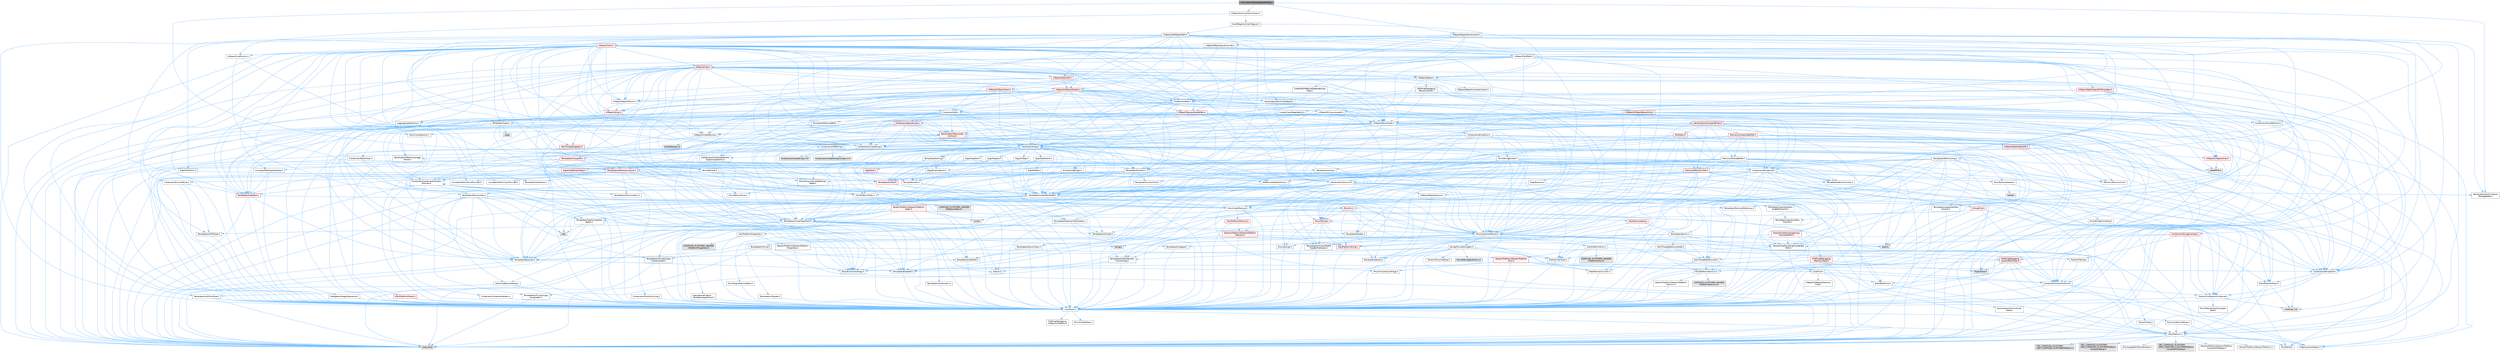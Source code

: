 digraph "ArchiveSavePackageDataBuffer.h"
{
 // INTERACTIVE_SVG=YES
 // LATEX_PDF_SIZE
  bgcolor="transparent";
  edge [fontname=Helvetica,fontsize=10,labelfontname=Helvetica,labelfontsize=10];
  node [fontname=Helvetica,fontsize=10,shape=box,height=0.2,width=0.4];
  Node1 [id="Node000001",label="ArchiveSavePackageDataBuffer.h",height=0.2,width=0.4,color="gray40", fillcolor="grey60", style="filled", fontcolor="black",tooltip=" "];
  Node1 -> Node2 [id="edge1_Node000001_Node000002",color="steelblue1",style="solid",tooltip=" "];
  Node2 [id="Node000002",label="Misc/Optional.h",height=0.2,width=0.4,color="grey40", fillcolor="white", style="filled",URL="$d2/dae/Optional_8h.html",tooltip=" "];
  Node2 -> Node3 [id="edge2_Node000002_Node000003",color="steelblue1",style="solid",tooltip=" "];
  Node3 [id="Node000003",label="CoreTypes.h",height=0.2,width=0.4,color="grey40", fillcolor="white", style="filled",URL="$dc/dec/CoreTypes_8h.html",tooltip=" "];
  Node3 -> Node4 [id="edge3_Node000003_Node000004",color="steelblue1",style="solid",tooltip=" "];
  Node4 [id="Node000004",label="HAL/Platform.h",height=0.2,width=0.4,color="grey40", fillcolor="white", style="filled",URL="$d9/dd0/Platform_8h.html",tooltip=" "];
  Node4 -> Node5 [id="edge4_Node000004_Node000005",color="steelblue1",style="solid",tooltip=" "];
  Node5 [id="Node000005",label="Misc/Build.h",height=0.2,width=0.4,color="grey40", fillcolor="white", style="filled",URL="$d3/dbb/Build_8h.html",tooltip=" "];
  Node4 -> Node6 [id="edge5_Node000004_Node000006",color="steelblue1",style="solid",tooltip=" "];
  Node6 [id="Node000006",label="Misc/LargeWorldCoordinates.h",height=0.2,width=0.4,color="grey40", fillcolor="white", style="filled",URL="$d2/dcb/LargeWorldCoordinates_8h.html",tooltip=" "];
  Node4 -> Node7 [id="edge6_Node000004_Node000007",color="steelblue1",style="solid",tooltip=" "];
  Node7 [id="Node000007",label="type_traits",height=0.2,width=0.4,color="grey60", fillcolor="#E0E0E0", style="filled",tooltip=" "];
  Node4 -> Node8 [id="edge7_Node000004_Node000008",color="steelblue1",style="solid",tooltip=" "];
  Node8 [id="Node000008",label="PreprocessorHelpers.h",height=0.2,width=0.4,color="grey40", fillcolor="white", style="filled",URL="$db/ddb/PreprocessorHelpers_8h.html",tooltip=" "];
  Node4 -> Node9 [id="edge8_Node000004_Node000009",color="steelblue1",style="solid",tooltip=" "];
  Node9 [id="Node000009",label="UBT_COMPILED_PLATFORM\l/UBT_COMPILED_PLATFORMPlatform\lCompilerPreSetup.h",height=0.2,width=0.4,color="grey60", fillcolor="#E0E0E0", style="filled",tooltip=" "];
  Node4 -> Node10 [id="edge9_Node000004_Node000010",color="steelblue1",style="solid",tooltip=" "];
  Node10 [id="Node000010",label="GenericPlatform/GenericPlatform\lCompilerPreSetup.h",height=0.2,width=0.4,color="grey40", fillcolor="white", style="filled",URL="$d9/dc8/GenericPlatformCompilerPreSetup_8h.html",tooltip=" "];
  Node4 -> Node11 [id="edge10_Node000004_Node000011",color="steelblue1",style="solid",tooltip=" "];
  Node11 [id="Node000011",label="GenericPlatform/GenericPlatform.h",height=0.2,width=0.4,color="grey40", fillcolor="white", style="filled",URL="$d6/d84/GenericPlatform_8h.html",tooltip=" "];
  Node4 -> Node12 [id="edge11_Node000004_Node000012",color="steelblue1",style="solid",tooltip=" "];
  Node12 [id="Node000012",label="UBT_COMPILED_PLATFORM\l/UBT_COMPILED_PLATFORMPlatform.h",height=0.2,width=0.4,color="grey60", fillcolor="#E0E0E0", style="filled",tooltip=" "];
  Node4 -> Node13 [id="edge12_Node000004_Node000013",color="steelblue1",style="solid",tooltip=" "];
  Node13 [id="Node000013",label="UBT_COMPILED_PLATFORM\l/UBT_COMPILED_PLATFORMPlatform\lCompilerSetup.h",height=0.2,width=0.4,color="grey60", fillcolor="#E0E0E0", style="filled",tooltip=" "];
  Node3 -> Node14 [id="edge13_Node000003_Node000014",color="steelblue1",style="solid",tooltip=" "];
  Node14 [id="Node000014",label="ProfilingDebugging\l/UMemoryDefines.h",height=0.2,width=0.4,color="grey40", fillcolor="white", style="filled",URL="$d2/da2/UMemoryDefines_8h.html",tooltip=" "];
  Node3 -> Node15 [id="edge14_Node000003_Node000015",color="steelblue1",style="solid",tooltip=" "];
  Node15 [id="Node000015",label="Misc/CoreMiscDefines.h",height=0.2,width=0.4,color="grey40", fillcolor="white", style="filled",URL="$da/d38/CoreMiscDefines_8h.html",tooltip=" "];
  Node15 -> Node4 [id="edge15_Node000015_Node000004",color="steelblue1",style="solid",tooltip=" "];
  Node15 -> Node8 [id="edge16_Node000015_Node000008",color="steelblue1",style="solid",tooltip=" "];
  Node3 -> Node16 [id="edge17_Node000003_Node000016",color="steelblue1",style="solid",tooltip=" "];
  Node16 [id="Node000016",label="Misc/CoreDefines.h",height=0.2,width=0.4,color="grey40", fillcolor="white", style="filled",URL="$d3/dd2/CoreDefines_8h.html",tooltip=" "];
  Node2 -> Node17 [id="edge18_Node000002_Node000017",color="steelblue1",style="solid",tooltip=" "];
  Node17 [id="Node000017",label="Misc/AssertionMacros.h",height=0.2,width=0.4,color="grey40", fillcolor="white", style="filled",URL="$d0/dfa/AssertionMacros_8h.html",tooltip=" "];
  Node17 -> Node3 [id="edge19_Node000017_Node000003",color="steelblue1",style="solid",tooltip=" "];
  Node17 -> Node4 [id="edge20_Node000017_Node000004",color="steelblue1",style="solid",tooltip=" "];
  Node17 -> Node18 [id="edge21_Node000017_Node000018",color="steelblue1",style="solid",tooltip=" "];
  Node18 [id="Node000018",label="HAL/PlatformMisc.h",height=0.2,width=0.4,color="grey40", fillcolor="white", style="filled",URL="$d0/df5/PlatformMisc_8h.html",tooltip=" "];
  Node18 -> Node3 [id="edge22_Node000018_Node000003",color="steelblue1",style="solid",tooltip=" "];
  Node18 -> Node19 [id="edge23_Node000018_Node000019",color="steelblue1",style="solid",tooltip=" "];
  Node19 [id="Node000019",label="GenericPlatform/GenericPlatform\lMisc.h",height=0.2,width=0.4,color="red", fillcolor="#FFF0F0", style="filled",URL="$db/d9a/GenericPlatformMisc_8h.html",tooltip=" "];
  Node19 -> Node20 [id="edge24_Node000019_Node000020",color="steelblue1",style="solid",tooltip=" "];
  Node20 [id="Node000020",label="Containers/StringFwd.h",height=0.2,width=0.4,color="grey40", fillcolor="white", style="filled",URL="$df/d37/StringFwd_8h.html",tooltip=" "];
  Node20 -> Node3 [id="edge25_Node000020_Node000003",color="steelblue1",style="solid",tooltip=" "];
  Node20 -> Node21 [id="edge26_Node000020_Node000021",color="steelblue1",style="solid",tooltip=" "];
  Node21 [id="Node000021",label="Traits/ElementType.h",height=0.2,width=0.4,color="grey40", fillcolor="white", style="filled",URL="$d5/d4f/ElementType_8h.html",tooltip=" "];
  Node21 -> Node4 [id="edge27_Node000021_Node000004",color="steelblue1",style="solid",tooltip=" "];
  Node21 -> Node22 [id="edge28_Node000021_Node000022",color="steelblue1",style="solid",tooltip=" "];
  Node22 [id="Node000022",label="initializer_list",height=0.2,width=0.4,color="grey60", fillcolor="#E0E0E0", style="filled",tooltip=" "];
  Node21 -> Node7 [id="edge29_Node000021_Node000007",color="steelblue1",style="solid",tooltip=" "];
  Node20 -> Node23 [id="edge30_Node000020_Node000023",color="steelblue1",style="solid",tooltip=" "];
  Node23 [id="Node000023",label="Traits/IsContiguousContainer.h",height=0.2,width=0.4,color="grey40", fillcolor="white", style="filled",URL="$d5/d3c/IsContiguousContainer_8h.html",tooltip=" "];
  Node23 -> Node3 [id="edge31_Node000023_Node000003",color="steelblue1",style="solid",tooltip=" "];
  Node23 -> Node24 [id="edge32_Node000023_Node000024",color="steelblue1",style="solid",tooltip=" "];
  Node24 [id="Node000024",label="Misc/StaticAssertComplete\lType.h",height=0.2,width=0.4,color="grey40", fillcolor="white", style="filled",URL="$d5/d4e/StaticAssertCompleteType_8h.html",tooltip=" "];
  Node23 -> Node22 [id="edge33_Node000023_Node000022",color="steelblue1",style="solid",tooltip=" "];
  Node19 -> Node25 [id="edge34_Node000019_Node000025",color="steelblue1",style="solid",tooltip=" "];
  Node25 [id="Node000025",label="CoreFwd.h",height=0.2,width=0.4,color="grey40", fillcolor="white", style="filled",URL="$d1/d1e/CoreFwd_8h.html",tooltip=" "];
  Node25 -> Node3 [id="edge35_Node000025_Node000003",color="steelblue1",style="solid",tooltip=" "];
  Node25 -> Node26 [id="edge36_Node000025_Node000026",color="steelblue1",style="solid",tooltip=" "];
  Node26 [id="Node000026",label="Containers/ContainersFwd.h",height=0.2,width=0.4,color="grey40", fillcolor="white", style="filled",URL="$d4/d0a/ContainersFwd_8h.html",tooltip=" "];
  Node26 -> Node4 [id="edge37_Node000026_Node000004",color="steelblue1",style="solid",tooltip=" "];
  Node26 -> Node3 [id="edge38_Node000026_Node000003",color="steelblue1",style="solid",tooltip=" "];
  Node26 -> Node23 [id="edge39_Node000026_Node000023",color="steelblue1",style="solid",tooltip=" "];
  Node25 -> Node27 [id="edge40_Node000025_Node000027",color="steelblue1",style="solid",tooltip=" "];
  Node27 [id="Node000027",label="Math/MathFwd.h",height=0.2,width=0.4,color="grey40", fillcolor="white", style="filled",URL="$d2/d10/MathFwd_8h.html",tooltip=" "];
  Node27 -> Node4 [id="edge41_Node000027_Node000004",color="steelblue1",style="solid",tooltip=" "];
  Node25 -> Node28 [id="edge42_Node000025_Node000028",color="steelblue1",style="solid",tooltip=" "];
  Node28 [id="Node000028",label="UObject/UObjectHierarchy\lFwd.h",height=0.2,width=0.4,color="grey40", fillcolor="white", style="filled",URL="$d3/d13/UObjectHierarchyFwd_8h.html",tooltip=" "];
  Node19 -> Node3 [id="edge43_Node000019_Node000003",color="steelblue1",style="solid",tooltip=" "];
  Node19 -> Node40 [id="edge44_Node000019_Node000040",color="steelblue1",style="solid",tooltip=" "];
  Node40 [id="Node000040",label="Math/NumericLimits.h",height=0.2,width=0.4,color="grey40", fillcolor="white", style="filled",URL="$df/d1b/NumericLimits_8h.html",tooltip=" "];
  Node40 -> Node3 [id="edge45_Node000040_Node000003",color="steelblue1",style="solid",tooltip=" "];
  Node19 -> Node41 [id="edge46_Node000019_Node000041",color="steelblue1",style="solid",tooltip=" "];
  Node41 [id="Node000041",label="Misc/CompressionFlags.h",height=0.2,width=0.4,color="grey40", fillcolor="white", style="filled",URL="$d9/d76/CompressionFlags_8h.html",tooltip=" "];
  Node19 -> Node42 [id="edge47_Node000019_Node000042",color="steelblue1",style="solid",tooltip=" "];
  Node42 [id="Node000042",label="Misc/EnumClassFlags.h",height=0.2,width=0.4,color="grey40", fillcolor="white", style="filled",URL="$d8/de7/EnumClassFlags_8h.html",tooltip=" "];
  Node18 -> Node45 [id="edge48_Node000018_Node000045",color="steelblue1",style="solid",tooltip=" "];
  Node45 [id="Node000045",label="COMPILED_PLATFORM_HEADER\l(PlatformMisc.h)",height=0.2,width=0.4,color="grey60", fillcolor="#E0E0E0", style="filled",tooltip=" "];
  Node18 -> Node46 [id="edge49_Node000018_Node000046",color="steelblue1",style="solid",tooltip=" "];
  Node46 [id="Node000046",label="ProfilingDebugging\l/CpuProfilerTrace.h",height=0.2,width=0.4,color="red", fillcolor="#FFF0F0", style="filled",URL="$da/dcb/CpuProfilerTrace_8h.html",tooltip=" "];
  Node46 -> Node3 [id="edge50_Node000046_Node000003",color="steelblue1",style="solid",tooltip=" "];
  Node46 -> Node26 [id="edge51_Node000046_Node000026",color="steelblue1",style="solid",tooltip=" "];
  Node46 -> Node47 [id="edge52_Node000046_Node000047",color="steelblue1",style="solid",tooltip=" "];
  Node47 [id="Node000047",label="HAL/PlatformAtomics.h",height=0.2,width=0.4,color="grey40", fillcolor="white", style="filled",URL="$d3/d36/PlatformAtomics_8h.html",tooltip=" "];
  Node47 -> Node3 [id="edge53_Node000047_Node000003",color="steelblue1",style="solid",tooltip=" "];
  Node47 -> Node48 [id="edge54_Node000047_Node000048",color="steelblue1",style="solid",tooltip=" "];
  Node48 [id="Node000048",label="GenericPlatform/GenericPlatform\lAtomics.h",height=0.2,width=0.4,color="grey40", fillcolor="white", style="filled",URL="$da/d72/GenericPlatformAtomics_8h.html",tooltip=" "];
  Node48 -> Node3 [id="edge55_Node000048_Node000003",color="steelblue1",style="solid",tooltip=" "];
  Node47 -> Node49 [id="edge56_Node000047_Node000049",color="steelblue1",style="solid",tooltip=" "];
  Node49 [id="Node000049",label="COMPILED_PLATFORM_HEADER\l(PlatformAtomics.h)",height=0.2,width=0.4,color="grey60", fillcolor="#E0E0E0", style="filled",tooltip=" "];
  Node46 -> Node8 [id="edge57_Node000046_Node000008",color="steelblue1",style="solid",tooltip=" "];
  Node46 -> Node5 [id="edge58_Node000046_Node000005",color="steelblue1",style="solid",tooltip=" "];
  Node46 -> Node53 [id="edge59_Node000046_Node000053",color="steelblue1",style="solid",tooltip=" "];
  Node53 [id="Node000053",label="Trace/Trace.h",height=0.2,width=0.4,color="grey60", fillcolor="#E0E0E0", style="filled",tooltip=" "];
  Node17 -> Node8 [id="edge60_Node000017_Node000008",color="steelblue1",style="solid",tooltip=" "];
  Node17 -> Node54 [id="edge61_Node000017_Node000054",color="steelblue1",style="solid",tooltip=" "];
  Node54 [id="Node000054",label="Templates/EnableIf.h",height=0.2,width=0.4,color="grey40", fillcolor="white", style="filled",URL="$d7/d60/EnableIf_8h.html",tooltip=" "];
  Node54 -> Node3 [id="edge62_Node000054_Node000003",color="steelblue1",style="solid",tooltip=" "];
  Node17 -> Node55 [id="edge63_Node000017_Node000055",color="steelblue1",style="solid",tooltip=" "];
  Node55 [id="Node000055",label="Templates/IsArrayOrRefOf\lTypeByPredicate.h",height=0.2,width=0.4,color="grey40", fillcolor="white", style="filled",URL="$d6/da1/IsArrayOrRefOfTypeByPredicate_8h.html",tooltip=" "];
  Node55 -> Node3 [id="edge64_Node000055_Node000003",color="steelblue1",style="solid",tooltip=" "];
  Node17 -> Node56 [id="edge65_Node000017_Node000056",color="steelblue1",style="solid",tooltip=" "];
  Node56 [id="Node000056",label="Templates/IsValidVariadic\lFunctionArg.h",height=0.2,width=0.4,color="grey40", fillcolor="white", style="filled",URL="$d0/dc8/IsValidVariadicFunctionArg_8h.html",tooltip=" "];
  Node56 -> Node3 [id="edge66_Node000056_Node000003",color="steelblue1",style="solid",tooltip=" "];
  Node56 -> Node57 [id="edge67_Node000056_Node000057",color="steelblue1",style="solid",tooltip=" "];
  Node57 [id="Node000057",label="IsEnum.h",height=0.2,width=0.4,color="grey40", fillcolor="white", style="filled",URL="$d4/de5/IsEnum_8h.html",tooltip=" "];
  Node56 -> Node7 [id="edge68_Node000056_Node000007",color="steelblue1",style="solid",tooltip=" "];
  Node17 -> Node58 [id="edge69_Node000017_Node000058",color="steelblue1",style="solid",tooltip=" "];
  Node58 [id="Node000058",label="Traits/IsCharEncodingCompatible\lWith.h",height=0.2,width=0.4,color="grey40", fillcolor="white", style="filled",URL="$df/dd1/IsCharEncodingCompatibleWith_8h.html",tooltip=" "];
  Node58 -> Node7 [id="edge70_Node000058_Node000007",color="steelblue1",style="solid",tooltip=" "];
  Node58 -> Node59 [id="edge71_Node000058_Node000059",color="steelblue1",style="solid",tooltip=" "];
  Node59 [id="Node000059",label="Traits/IsCharType.h",height=0.2,width=0.4,color="grey40", fillcolor="white", style="filled",URL="$db/d51/IsCharType_8h.html",tooltip=" "];
  Node59 -> Node3 [id="edge72_Node000059_Node000003",color="steelblue1",style="solid",tooltip=" "];
  Node17 -> Node60 [id="edge73_Node000017_Node000060",color="steelblue1",style="solid",tooltip=" "];
  Node60 [id="Node000060",label="Misc/VarArgs.h",height=0.2,width=0.4,color="grey40", fillcolor="white", style="filled",URL="$d5/d6f/VarArgs_8h.html",tooltip=" "];
  Node60 -> Node3 [id="edge74_Node000060_Node000003",color="steelblue1",style="solid",tooltip=" "];
  Node17 -> Node61 [id="edge75_Node000017_Node000061",color="steelblue1",style="solid",tooltip=" "];
  Node61 [id="Node000061",label="String/FormatStringSan.h",height=0.2,width=0.4,color="grey40", fillcolor="white", style="filled",URL="$d3/d8b/FormatStringSan_8h.html",tooltip=" "];
  Node61 -> Node7 [id="edge76_Node000061_Node000007",color="steelblue1",style="solid",tooltip=" "];
  Node61 -> Node3 [id="edge77_Node000061_Node000003",color="steelblue1",style="solid",tooltip=" "];
  Node61 -> Node62 [id="edge78_Node000061_Node000062",color="steelblue1",style="solid",tooltip=" "];
  Node62 [id="Node000062",label="Templates/Requires.h",height=0.2,width=0.4,color="grey40", fillcolor="white", style="filled",URL="$dc/d96/Requires_8h.html",tooltip=" "];
  Node62 -> Node54 [id="edge79_Node000062_Node000054",color="steelblue1",style="solid",tooltip=" "];
  Node62 -> Node7 [id="edge80_Node000062_Node000007",color="steelblue1",style="solid",tooltip=" "];
  Node61 -> Node63 [id="edge81_Node000061_Node000063",color="steelblue1",style="solid",tooltip=" "];
  Node63 [id="Node000063",label="Templates/Identity.h",height=0.2,width=0.4,color="grey40", fillcolor="white", style="filled",URL="$d0/dd5/Identity_8h.html",tooltip=" "];
  Node61 -> Node56 [id="edge82_Node000061_Node000056",color="steelblue1",style="solid",tooltip=" "];
  Node61 -> Node59 [id="edge83_Node000061_Node000059",color="steelblue1",style="solid",tooltip=" "];
  Node61 -> Node64 [id="edge84_Node000061_Node000064",color="steelblue1",style="solid",tooltip=" "];
  Node64 [id="Node000064",label="Traits/IsTEnumAsByte.h",height=0.2,width=0.4,color="grey40", fillcolor="white", style="filled",URL="$d1/de6/IsTEnumAsByte_8h.html",tooltip=" "];
  Node61 -> Node65 [id="edge85_Node000061_Node000065",color="steelblue1",style="solid",tooltip=" "];
  Node65 [id="Node000065",label="Traits/IsTString.h",height=0.2,width=0.4,color="grey40", fillcolor="white", style="filled",URL="$d0/df8/IsTString_8h.html",tooltip=" "];
  Node65 -> Node26 [id="edge86_Node000065_Node000026",color="steelblue1",style="solid",tooltip=" "];
  Node61 -> Node26 [id="edge87_Node000061_Node000026",color="steelblue1",style="solid",tooltip=" "];
  Node61 -> Node66 [id="edge88_Node000061_Node000066",color="steelblue1",style="solid",tooltip=" "];
  Node66 [id="Node000066",label="FormatStringSanErrors.inl",height=0.2,width=0.4,color="grey60", fillcolor="#E0E0E0", style="filled",tooltip=" "];
  Node17 -> Node67 [id="edge89_Node000017_Node000067",color="steelblue1",style="solid",tooltip=" "];
  Node67 [id="Node000067",label="atomic",height=0.2,width=0.4,color="grey60", fillcolor="#E0E0E0", style="filled",tooltip=" "];
  Node2 -> Node68 [id="edge90_Node000002_Node000068",color="steelblue1",style="solid",tooltip=" "];
  Node68 [id="Node000068",label="Misc/IntrusiveUnsetOptional\lState.h",height=0.2,width=0.4,color="grey40", fillcolor="white", style="filled",URL="$d2/d0a/IntrusiveUnsetOptionalState_8h.html",tooltip=" "];
  Node68 -> Node69 [id="edge91_Node000068_Node000069",color="steelblue1",style="solid",tooltip=" "];
  Node69 [id="Node000069",label="Misc/OptionalFwd.h",height=0.2,width=0.4,color="grey40", fillcolor="white", style="filled",URL="$dc/d50/OptionalFwd_8h.html",tooltip=" "];
  Node2 -> Node69 [id="edge92_Node000002_Node000069",color="steelblue1",style="solid",tooltip=" "];
  Node2 -> Node70 [id="edge93_Node000002_Node000070",color="steelblue1",style="solid",tooltip=" "];
  Node70 [id="Node000070",label="Templates/MemoryOps.h",height=0.2,width=0.4,color="grey40", fillcolor="white", style="filled",URL="$db/dea/MemoryOps_8h.html",tooltip=" "];
  Node70 -> Node3 [id="edge94_Node000070_Node000003",color="steelblue1",style="solid",tooltip=" "];
  Node70 -> Node71 [id="edge95_Node000070_Node000071",color="steelblue1",style="solid",tooltip=" "];
  Node71 [id="Node000071",label="HAL/UnrealMemory.h",height=0.2,width=0.4,color="grey40", fillcolor="white", style="filled",URL="$d9/d96/UnrealMemory_8h.html",tooltip=" "];
  Node71 -> Node3 [id="edge96_Node000071_Node000003",color="steelblue1",style="solid",tooltip=" "];
  Node71 -> Node72 [id="edge97_Node000071_Node000072",color="steelblue1",style="solid",tooltip=" "];
  Node72 [id="Node000072",label="GenericPlatform/GenericPlatform\lMemory.h",height=0.2,width=0.4,color="red", fillcolor="#FFF0F0", style="filled",URL="$dd/d22/GenericPlatformMemory_8h.html",tooltip=" "];
  Node72 -> Node25 [id="edge98_Node000072_Node000025",color="steelblue1",style="solid",tooltip=" "];
  Node72 -> Node3 [id="edge99_Node000072_Node000003",color="steelblue1",style="solid",tooltip=" "];
  Node72 -> Node73 [id="edge100_Node000072_Node000073",color="steelblue1",style="solid",tooltip=" "];
  Node73 [id="Node000073",label="HAL/PlatformString.h",height=0.2,width=0.4,color="red", fillcolor="#FFF0F0", style="filled",URL="$db/db5/PlatformString_8h.html",tooltip=" "];
  Node73 -> Node3 [id="edge101_Node000073_Node000003",color="steelblue1",style="solid",tooltip=" "];
  Node72 -> Node39 [id="edge102_Node000072_Node000039",color="steelblue1",style="solid",tooltip=" "];
  Node39 [id="Node000039",label="string.h",height=0.2,width=0.4,color="grey60", fillcolor="#E0E0E0", style="filled",tooltip=" "];
  Node71 -> Node75 [id="edge103_Node000071_Node000075",color="steelblue1",style="solid",tooltip=" "];
  Node75 [id="Node000075",label="HAL/MemoryBase.h",height=0.2,width=0.4,color="red", fillcolor="#FFF0F0", style="filled",URL="$d6/d9f/MemoryBase_8h.html",tooltip=" "];
  Node75 -> Node3 [id="edge104_Node000075_Node000003",color="steelblue1",style="solid",tooltip=" "];
  Node75 -> Node47 [id="edge105_Node000075_Node000047",color="steelblue1",style="solid",tooltip=" "];
  Node75 -> Node79 [id="edge106_Node000075_Node000079",color="steelblue1",style="solid",tooltip=" "];
  Node79 [id="Node000079",label="Templates/Atomic.h",height=0.2,width=0.4,color="grey40", fillcolor="white", style="filled",URL="$d3/d91/Atomic_8h.html",tooltip=" "];
  Node79 -> Node80 [id="edge107_Node000079_Node000080",color="steelblue1",style="solid",tooltip=" "];
  Node80 [id="Node000080",label="HAL/ThreadSafeCounter.h",height=0.2,width=0.4,color="grey40", fillcolor="white", style="filled",URL="$dc/dc9/ThreadSafeCounter_8h.html",tooltip=" "];
  Node80 -> Node3 [id="edge108_Node000080_Node000003",color="steelblue1",style="solid",tooltip=" "];
  Node80 -> Node47 [id="edge109_Node000080_Node000047",color="steelblue1",style="solid",tooltip=" "];
  Node79 -> Node81 [id="edge110_Node000079_Node000081",color="steelblue1",style="solid",tooltip=" "];
  Node81 [id="Node000081",label="HAL/ThreadSafeCounter64.h",height=0.2,width=0.4,color="grey40", fillcolor="white", style="filled",URL="$d0/d12/ThreadSafeCounter64_8h.html",tooltip=" "];
  Node81 -> Node3 [id="edge111_Node000081_Node000003",color="steelblue1",style="solid",tooltip=" "];
  Node81 -> Node80 [id="edge112_Node000081_Node000080",color="steelblue1",style="solid",tooltip=" "];
  Node79 -> Node82 [id="edge113_Node000079_Node000082",color="steelblue1",style="solid",tooltip=" "];
  Node82 [id="Node000082",label="Templates/IsIntegral.h",height=0.2,width=0.4,color="grey40", fillcolor="white", style="filled",URL="$da/d64/IsIntegral_8h.html",tooltip=" "];
  Node82 -> Node3 [id="edge114_Node000082_Node000003",color="steelblue1",style="solid",tooltip=" "];
  Node79 -> Node83 [id="edge115_Node000079_Node000083",color="steelblue1",style="solid",tooltip=" "];
  Node83 [id="Node000083",label="Templates/IsTrivial.h",height=0.2,width=0.4,color="grey40", fillcolor="white", style="filled",URL="$da/d4c/IsTrivial_8h.html",tooltip=" "];
  Node83 -> Node84 [id="edge116_Node000083_Node000084",color="steelblue1",style="solid",tooltip=" "];
  Node84 [id="Node000084",label="Templates/AndOrNot.h",height=0.2,width=0.4,color="grey40", fillcolor="white", style="filled",URL="$db/d0a/AndOrNot_8h.html",tooltip=" "];
  Node84 -> Node3 [id="edge117_Node000084_Node000003",color="steelblue1",style="solid",tooltip=" "];
  Node83 -> Node85 [id="edge118_Node000083_Node000085",color="steelblue1",style="solid",tooltip=" "];
  Node85 [id="Node000085",label="Templates/IsTriviallyCopy\lConstructible.h",height=0.2,width=0.4,color="grey40", fillcolor="white", style="filled",URL="$d3/d78/IsTriviallyCopyConstructible_8h.html",tooltip=" "];
  Node85 -> Node3 [id="edge119_Node000085_Node000003",color="steelblue1",style="solid",tooltip=" "];
  Node85 -> Node7 [id="edge120_Node000085_Node000007",color="steelblue1",style="solid",tooltip=" "];
  Node83 -> Node86 [id="edge121_Node000083_Node000086",color="steelblue1",style="solid",tooltip=" "];
  Node86 [id="Node000086",label="Templates/IsTriviallyCopy\lAssignable.h",height=0.2,width=0.4,color="grey40", fillcolor="white", style="filled",URL="$d2/df2/IsTriviallyCopyAssignable_8h.html",tooltip=" "];
  Node86 -> Node3 [id="edge122_Node000086_Node000003",color="steelblue1",style="solid",tooltip=" "];
  Node86 -> Node7 [id="edge123_Node000086_Node000007",color="steelblue1",style="solid",tooltip=" "];
  Node83 -> Node7 [id="edge124_Node000083_Node000007",color="steelblue1",style="solid",tooltip=" "];
  Node79 -> Node87 [id="edge125_Node000079_Node000087",color="steelblue1",style="solid",tooltip=" "];
  Node87 [id="Node000087",label="Traits/IntType.h",height=0.2,width=0.4,color="grey40", fillcolor="white", style="filled",URL="$d7/deb/IntType_8h.html",tooltip=" "];
  Node87 -> Node4 [id="edge126_Node000087_Node000004",color="steelblue1",style="solid",tooltip=" "];
  Node79 -> Node67 [id="edge127_Node000079_Node000067",color="steelblue1",style="solid",tooltip=" "];
  Node71 -> Node88 [id="edge128_Node000071_Node000088",color="steelblue1",style="solid",tooltip=" "];
  Node88 [id="Node000088",label="HAL/PlatformMemory.h",height=0.2,width=0.4,color="red", fillcolor="#FFF0F0", style="filled",URL="$de/d68/PlatformMemory_8h.html",tooltip=" "];
  Node88 -> Node3 [id="edge129_Node000088_Node000003",color="steelblue1",style="solid",tooltip=" "];
  Node88 -> Node72 [id="edge130_Node000088_Node000072",color="steelblue1",style="solid",tooltip=" "];
  Node71 -> Node90 [id="edge131_Node000071_Node000090",color="steelblue1",style="solid",tooltip=" "];
  Node90 [id="Node000090",label="ProfilingDebugging\l/MemoryTrace.h",height=0.2,width=0.4,color="red", fillcolor="#FFF0F0", style="filled",URL="$da/dd7/MemoryTrace_8h.html",tooltip=" "];
  Node90 -> Node4 [id="edge132_Node000090_Node000004",color="steelblue1",style="solid",tooltip=" "];
  Node90 -> Node42 [id="edge133_Node000090_Node000042",color="steelblue1",style="solid",tooltip=" "];
  Node90 -> Node53 [id="edge134_Node000090_Node000053",color="steelblue1",style="solid",tooltip=" "];
  Node71 -> Node91 [id="edge135_Node000071_Node000091",color="steelblue1",style="solid",tooltip=" "];
  Node91 [id="Node000091",label="Templates/IsPointer.h",height=0.2,width=0.4,color="grey40", fillcolor="white", style="filled",URL="$d7/d05/IsPointer_8h.html",tooltip=" "];
  Node91 -> Node3 [id="edge136_Node000091_Node000003",color="steelblue1",style="solid",tooltip=" "];
  Node70 -> Node86 [id="edge137_Node000070_Node000086",color="steelblue1",style="solid",tooltip=" "];
  Node70 -> Node85 [id="edge138_Node000070_Node000085",color="steelblue1",style="solid",tooltip=" "];
  Node70 -> Node62 [id="edge139_Node000070_Node000062",color="steelblue1",style="solid",tooltip=" "];
  Node70 -> Node92 [id="edge140_Node000070_Node000092",color="steelblue1",style="solid",tooltip=" "];
  Node92 [id="Node000092",label="Templates/UnrealTypeTraits.h",height=0.2,width=0.4,color="grey40", fillcolor="white", style="filled",URL="$d2/d2d/UnrealTypeTraits_8h.html",tooltip=" "];
  Node92 -> Node3 [id="edge141_Node000092_Node000003",color="steelblue1",style="solid",tooltip=" "];
  Node92 -> Node91 [id="edge142_Node000092_Node000091",color="steelblue1",style="solid",tooltip=" "];
  Node92 -> Node17 [id="edge143_Node000092_Node000017",color="steelblue1",style="solid",tooltip=" "];
  Node92 -> Node84 [id="edge144_Node000092_Node000084",color="steelblue1",style="solid",tooltip=" "];
  Node92 -> Node54 [id="edge145_Node000092_Node000054",color="steelblue1",style="solid",tooltip=" "];
  Node92 -> Node93 [id="edge146_Node000092_Node000093",color="steelblue1",style="solid",tooltip=" "];
  Node93 [id="Node000093",label="Templates/IsArithmetic.h",height=0.2,width=0.4,color="grey40", fillcolor="white", style="filled",URL="$d2/d5d/IsArithmetic_8h.html",tooltip=" "];
  Node93 -> Node3 [id="edge147_Node000093_Node000003",color="steelblue1",style="solid",tooltip=" "];
  Node92 -> Node57 [id="edge148_Node000092_Node000057",color="steelblue1",style="solid",tooltip=" "];
  Node92 -> Node94 [id="edge149_Node000092_Node000094",color="steelblue1",style="solid",tooltip=" "];
  Node94 [id="Node000094",label="Templates/Models.h",height=0.2,width=0.4,color="grey40", fillcolor="white", style="filled",URL="$d3/d0c/Models_8h.html",tooltip=" "];
  Node94 -> Node63 [id="edge150_Node000094_Node000063",color="steelblue1",style="solid",tooltip=" "];
  Node92 -> Node95 [id="edge151_Node000092_Node000095",color="steelblue1",style="solid",tooltip=" "];
  Node95 [id="Node000095",label="Templates/IsPODType.h",height=0.2,width=0.4,color="grey40", fillcolor="white", style="filled",URL="$d7/db1/IsPODType_8h.html",tooltip=" "];
  Node95 -> Node3 [id="edge152_Node000095_Node000003",color="steelblue1",style="solid",tooltip=" "];
  Node92 -> Node96 [id="edge153_Node000092_Node000096",color="steelblue1",style="solid",tooltip=" "];
  Node96 [id="Node000096",label="Templates/IsUECoreType.h",height=0.2,width=0.4,color="grey40", fillcolor="white", style="filled",URL="$d1/db8/IsUECoreType_8h.html",tooltip=" "];
  Node96 -> Node3 [id="edge154_Node000096_Node000003",color="steelblue1",style="solid",tooltip=" "];
  Node96 -> Node7 [id="edge155_Node000096_Node000007",color="steelblue1",style="solid",tooltip=" "];
  Node92 -> Node85 [id="edge156_Node000092_Node000085",color="steelblue1",style="solid",tooltip=" "];
  Node70 -> Node97 [id="edge157_Node000070_Node000097",color="steelblue1",style="solid",tooltip=" "];
  Node97 [id="Node000097",label="Traits/UseBitwiseSwap.h",height=0.2,width=0.4,color="grey40", fillcolor="white", style="filled",URL="$db/df3/UseBitwiseSwap_8h.html",tooltip=" "];
  Node97 -> Node3 [id="edge158_Node000097_Node000003",color="steelblue1",style="solid",tooltip=" "];
  Node97 -> Node7 [id="edge159_Node000097_Node000007",color="steelblue1",style="solid",tooltip=" "];
  Node70 -> Node31 [id="edge160_Node000070_Node000031",color="steelblue1",style="solid",tooltip=" "];
  Node31 [id="Node000031",label="new",height=0.2,width=0.4,color="grey60", fillcolor="#E0E0E0", style="filled",tooltip=" "];
  Node70 -> Node7 [id="edge161_Node000070_Node000007",color="steelblue1",style="solid",tooltip=" "];
  Node2 -> Node98 [id="edge162_Node000002_Node000098",color="steelblue1",style="solid",tooltip=" "];
  Node98 [id="Node000098",label="Templates/UnrealTemplate.h",height=0.2,width=0.4,color="grey40", fillcolor="white", style="filled",URL="$d4/d24/UnrealTemplate_8h.html",tooltip=" "];
  Node98 -> Node3 [id="edge163_Node000098_Node000003",color="steelblue1",style="solid",tooltip=" "];
  Node98 -> Node91 [id="edge164_Node000098_Node000091",color="steelblue1",style="solid",tooltip=" "];
  Node98 -> Node71 [id="edge165_Node000098_Node000071",color="steelblue1",style="solid",tooltip=" "];
  Node98 -> Node99 [id="edge166_Node000098_Node000099",color="steelblue1",style="solid",tooltip=" "];
  Node99 [id="Node000099",label="Templates/CopyQualifiers\lAndRefsFromTo.h",height=0.2,width=0.4,color="grey40", fillcolor="white", style="filled",URL="$d3/db3/CopyQualifiersAndRefsFromTo_8h.html",tooltip=" "];
  Node99 -> Node100 [id="edge167_Node000099_Node000100",color="steelblue1",style="solid",tooltip=" "];
  Node100 [id="Node000100",label="Templates/CopyQualifiers\lFromTo.h",height=0.2,width=0.4,color="grey40", fillcolor="white", style="filled",URL="$d5/db4/CopyQualifiersFromTo_8h.html",tooltip=" "];
  Node98 -> Node92 [id="edge168_Node000098_Node000092",color="steelblue1",style="solid",tooltip=" "];
  Node98 -> Node101 [id="edge169_Node000098_Node000101",color="steelblue1",style="solid",tooltip=" "];
  Node101 [id="Node000101",label="Templates/RemoveReference.h",height=0.2,width=0.4,color="grey40", fillcolor="white", style="filled",URL="$da/dbe/RemoveReference_8h.html",tooltip=" "];
  Node101 -> Node3 [id="edge170_Node000101_Node000003",color="steelblue1",style="solid",tooltip=" "];
  Node98 -> Node62 [id="edge171_Node000098_Node000062",color="steelblue1",style="solid",tooltip=" "];
  Node98 -> Node102 [id="edge172_Node000098_Node000102",color="steelblue1",style="solid",tooltip=" "];
  Node102 [id="Node000102",label="Templates/TypeCompatible\lBytes.h",height=0.2,width=0.4,color="grey40", fillcolor="white", style="filled",URL="$df/d0a/TypeCompatibleBytes_8h.html",tooltip=" "];
  Node102 -> Node3 [id="edge173_Node000102_Node000003",color="steelblue1",style="solid",tooltip=" "];
  Node102 -> Node39 [id="edge174_Node000102_Node000039",color="steelblue1",style="solid",tooltip=" "];
  Node102 -> Node31 [id="edge175_Node000102_Node000031",color="steelblue1",style="solid",tooltip=" "];
  Node102 -> Node7 [id="edge176_Node000102_Node000007",color="steelblue1",style="solid",tooltip=" "];
  Node98 -> Node63 [id="edge177_Node000098_Node000063",color="steelblue1",style="solid",tooltip=" "];
  Node98 -> Node23 [id="edge178_Node000098_Node000023",color="steelblue1",style="solid",tooltip=" "];
  Node98 -> Node97 [id="edge179_Node000098_Node000097",color="steelblue1",style="solid",tooltip=" "];
  Node98 -> Node7 [id="edge180_Node000098_Node000007",color="steelblue1",style="solid",tooltip=" "];
  Node2 -> Node103 [id="edge181_Node000002_Node000103",color="steelblue1",style="solid",tooltip=" "];
  Node103 [id="Node000103",label="Serialization/Archive.h",height=0.2,width=0.4,color="grey40", fillcolor="white", style="filled",URL="$d7/d3b/Archive_8h.html",tooltip=" "];
  Node103 -> Node25 [id="edge182_Node000103_Node000025",color="steelblue1",style="solid",tooltip=" "];
  Node103 -> Node3 [id="edge183_Node000103_Node000003",color="steelblue1",style="solid",tooltip=" "];
  Node103 -> Node104 [id="edge184_Node000103_Node000104",color="steelblue1",style="solid",tooltip=" "];
  Node104 [id="Node000104",label="HAL/PlatformProperties.h",height=0.2,width=0.4,color="grey40", fillcolor="white", style="filled",URL="$d9/db0/PlatformProperties_8h.html",tooltip=" "];
  Node104 -> Node3 [id="edge185_Node000104_Node000003",color="steelblue1",style="solid",tooltip=" "];
  Node104 -> Node105 [id="edge186_Node000104_Node000105",color="steelblue1",style="solid",tooltip=" "];
  Node105 [id="Node000105",label="GenericPlatform/GenericPlatform\lProperties.h",height=0.2,width=0.4,color="grey40", fillcolor="white", style="filled",URL="$d2/dcd/GenericPlatformProperties_8h.html",tooltip=" "];
  Node105 -> Node3 [id="edge187_Node000105_Node000003",color="steelblue1",style="solid",tooltip=" "];
  Node105 -> Node19 [id="edge188_Node000105_Node000019",color="steelblue1",style="solid",tooltip=" "];
  Node104 -> Node106 [id="edge189_Node000104_Node000106",color="steelblue1",style="solid",tooltip=" "];
  Node106 [id="Node000106",label="COMPILED_PLATFORM_HEADER\l(PlatformProperties.h)",height=0.2,width=0.4,color="grey60", fillcolor="#E0E0E0", style="filled",tooltip=" "];
  Node103 -> Node107 [id="edge190_Node000103_Node000107",color="steelblue1",style="solid",tooltip=" "];
  Node107 [id="Node000107",label="Internationalization\l/TextNamespaceFwd.h",height=0.2,width=0.4,color="grey40", fillcolor="white", style="filled",URL="$d8/d97/TextNamespaceFwd_8h.html",tooltip=" "];
  Node107 -> Node3 [id="edge191_Node000107_Node000003",color="steelblue1",style="solid",tooltip=" "];
  Node103 -> Node27 [id="edge192_Node000103_Node000027",color="steelblue1",style="solid",tooltip=" "];
  Node103 -> Node17 [id="edge193_Node000103_Node000017",color="steelblue1",style="solid",tooltip=" "];
  Node103 -> Node5 [id="edge194_Node000103_Node000005",color="steelblue1",style="solid",tooltip=" "];
  Node103 -> Node41 [id="edge195_Node000103_Node000041",color="steelblue1",style="solid",tooltip=" "];
  Node103 -> Node108 [id="edge196_Node000103_Node000108",color="steelblue1",style="solid",tooltip=" "];
  Node108 [id="Node000108",label="Misc/EngineVersionBase.h",height=0.2,width=0.4,color="grey40", fillcolor="white", style="filled",URL="$d5/d2b/EngineVersionBase_8h.html",tooltip=" "];
  Node108 -> Node3 [id="edge197_Node000108_Node000003",color="steelblue1",style="solid",tooltip=" "];
  Node103 -> Node60 [id="edge198_Node000103_Node000060",color="steelblue1",style="solid",tooltip=" "];
  Node103 -> Node109 [id="edge199_Node000103_Node000109",color="steelblue1",style="solid",tooltip=" "];
  Node109 [id="Node000109",label="Serialization/ArchiveCook\lData.h",height=0.2,width=0.4,color="grey40", fillcolor="white", style="filled",URL="$dc/db6/ArchiveCookData_8h.html",tooltip=" "];
  Node109 -> Node4 [id="edge200_Node000109_Node000004",color="steelblue1",style="solid",tooltip=" "];
  Node103 -> Node110 [id="edge201_Node000103_Node000110",color="steelblue1",style="solid",tooltip=" "];
  Node110 [id="Node000110",label="Serialization/ArchiveSave\lPackageData.h",height=0.2,width=0.4,color="grey40", fillcolor="white", style="filled",URL="$d1/d37/ArchiveSavePackageData_8h.html",tooltip=" "];
  Node103 -> Node54 [id="edge202_Node000103_Node000054",color="steelblue1",style="solid",tooltip=" "];
  Node103 -> Node55 [id="edge203_Node000103_Node000055",color="steelblue1",style="solid",tooltip=" "];
  Node103 -> Node111 [id="edge204_Node000103_Node000111",color="steelblue1",style="solid",tooltip=" "];
  Node111 [id="Node000111",label="Templates/IsEnumClass.h",height=0.2,width=0.4,color="grey40", fillcolor="white", style="filled",URL="$d7/d15/IsEnumClass_8h.html",tooltip=" "];
  Node111 -> Node3 [id="edge205_Node000111_Node000003",color="steelblue1",style="solid",tooltip=" "];
  Node111 -> Node84 [id="edge206_Node000111_Node000084",color="steelblue1",style="solid",tooltip=" "];
  Node103 -> Node112 [id="edge207_Node000103_Node000112",color="steelblue1",style="solid",tooltip=" "];
  Node112 [id="Node000112",label="Templates/IsSigned.h",height=0.2,width=0.4,color="grey40", fillcolor="white", style="filled",URL="$d8/dd8/IsSigned_8h.html",tooltip=" "];
  Node112 -> Node3 [id="edge208_Node000112_Node000003",color="steelblue1",style="solid",tooltip=" "];
  Node103 -> Node56 [id="edge209_Node000103_Node000056",color="steelblue1",style="solid",tooltip=" "];
  Node103 -> Node98 [id="edge210_Node000103_Node000098",color="steelblue1",style="solid",tooltip=" "];
  Node103 -> Node58 [id="edge211_Node000103_Node000058",color="steelblue1",style="solid",tooltip=" "];
  Node103 -> Node113 [id="edge212_Node000103_Node000113",color="steelblue1",style="solid",tooltip=" "];
  Node113 [id="Node000113",label="UObject/ObjectVersion.h",height=0.2,width=0.4,color="grey40", fillcolor="white", style="filled",URL="$da/d63/ObjectVersion_8h.html",tooltip=" "];
  Node113 -> Node3 [id="edge213_Node000113_Node000003",color="steelblue1",style="solid",tooltip=" "];
  Node1 -> Node110 [id="edge214_Node000001_Node000110",color="steelblue1",style="solid",tooltip=" "];
  Node1 -> Node114 [id="edge215_Node000001_Node000114",color="steelblue1",style="solid",tooltip=" "];
  Node114 [id="Node000114",label="UObject/ArchiveCookContext.h",height=0.2,width=0.4,color="grey40", fillcolor="white", style="filled",URL="$d7/df9/ArchiveCookContext_8h.html",tooltip=" "];
  Node114 -> Node115 [id="edge216_Node000114_Node000115",color="steelblue1",style="solid",tooltip=" "];
  Node115 [id="Node000115",label="AssetRegistry/CookTagList.h",height=0.2,width=0.4,color="grey40", fillcolor="white", style="filled",URL="$d6/d76/CookTagList_8h.html",tooltip=" "];
  Node115 -> Node116 [id="edge217_Node000115_Node000116",color="steelblue1",style="solid",tooltip=" "];
  Node116 [id="Node000116",label="UObject/Object.h",height=0.2,width=0.4,color="grey40", fillcolor="white", style="filled",URL="$db/dbf/Object_8h.html",tooltip=" "];
  Node116 -> Node117 [id="edge218_Node000116_Node000117",color="steelblue1",style="solid",tooltip=" "];
  Node117 [id="Node000117",label="UObject/Script.h",height=0.2,width=0.4,color="red", fillcolor="#FFF0F0", style="filled",URL="$de/dc6/Script_8h.html",tooltip=" "];
  Node117 -> Node246 [id="edge219_Node000117_Node000246",color="steelblue1",style="solid",tooltip=" "];
  Node246 [id="Node000246",label="HAL/ThreadSingleton.h",height=0.2,width=0.4,color="red", fillcolor="#FFF0F0", style="filled",URL="$d0/dd5/ThreadSingleton_8h.html",tooltip=" "];
  Node246 -> Node3 [id="edge220_Node000246_Node000003",color="steelblue1",style="solid",tooltip=" "];
  Node246 -> Node210 [id="edge221_Node000246_Node000210",color="steelblue1",style="solid",tooltip=" "];
  Node210 [id="Node000210",label="Templates/Function.h",height=0.2,width=0.4,color="grey40", fillcolor="white", style="filled",URL="$df/df5/Function_8h.html",tooltip=" "];
  Node210 -> Node3 [id="edge222_Node000210_Node000003",color="steelblue1",style="solid",tooltip=" "];
  Node210 -> Node17 [id="edge223_Node000210_Node000017",color="steelblue1",style="solid",tooltip=" "];
  Node210 -> Node68 [id="edge224_Node000210_Node000068",color="steelblue1",style="solid",tooltip=" "];
  Node210 -> Node71 [id="edge225_Node000210_Node000071",color="steelblue1",style="solid",tooltip=" "];
  Node210 -> Node211 [id="edge226_Node000210_Node000211",color="steelblue1",style="solid",tooltip=" "];
  Node211 [id="Node000211",label="Templates/FunctionFwd.h",height=0.2,width=0.4,color="grey40", fillcolor="white", style="filled",URL="$d6/d54/FunctionFwd_8h.html",tooltip=" "];
  Node210 -> Node92 [id="edge227_Node000210_Node000092",color="steelblue1",style="solid",tooltip=" "];
  Node210 -> Node159 [id="edge228_Node000210_Node000159",color="steelblue1",style="solid",tooltip=" "];
  Node159 [id="Node000159",label="Templates/Invoke.h",height=0.2,width=0.4,color="red", fillcolor="#FFF0F0", style="filled",URL="$d7/deb/Invoke_8h.html",tooltip=" "];
  Node159 -> Node3 [id="edge229_Node000159_Node000003",color="steelblue1",style="solid",tooltip=" "];
  Node159 -> Node98 [id="edge230_Node000159_Node000098",color="steelblue1",style="solid",tooltip=" "];
  Node159 -> Node7 [id="edge231_Node000159_Node000007",color="steelblue1",style="solid",tooltip=" "];
  Node210 -> Node98 [id="edge232_Node000210_Node000098",color="steelblue1",style="solid",tooltip=" "];
  Node210 -> Node62 [id="edge233_Node000210_Node000062",color="steelblue1",style="solid",tooltip=" "];
  Node210 -> Node175 [id="edge234_Node000210_Node000175",color="steelblue1",style="solid",tooltip=" "];
  Node175 [id="Node000175",label="Math/UnrealMathUtility.h",height=0.2,width=0.4,color="grey40", fillcolor="white", style="filled",URL="$db/db8/UnrealMathUtility_8h.html",tooltip=" "];
  Node175 -> Node3 [id="edge235_Node000175_Node000003",color="steelblue1",style="solid",tooltip=" "];
  Node175 -> Node17 [id="edge236_Node000175_Node000017",color="steelblue1",style="solid",tooltip=" "];
  Node175 -> Node130 [id="edge237_Node000175_Node000130",color="steelblue1",style="solid",tooltip=" "];
  Node130 [id="Node000130",label="HAL/PlatformMath.h",height=0.2,width=0.4,color="grey40", fillcolor="white", style="filled",URL="$dc/d53/PlatformMath_8h.html",tooltip=" "];
  Node130 -> Node3 [id="edge238_Node000130_Node000003",color="steelblue1",style="solid",tooltip=" "];
  Node130 -> Node131 [id="edge239_Node000130_Node000131",color="steelblue1",style="solid",tooltip=" "];
  Node131 [id="Node000131",label="GenericPlatform/GenericPlatform\lMath.h",height=0.2,width=0.4,color="red", fillcolor="#FFF0F0", style="filled",URL="$d5/d79/GenericPlatformMath_8h.html",tooltip=" "];
  Node131 -> Node3 [id="edge240_Node000131_Node000003",color="steelblue1",style="solid",tooltip=" "];
  Node131 -> Node26 [id="edge241_Node000131_Node000026",color="steelblue1",style="solid",tooltip=" "];
  Node131 -> Node84 [id="edge242_Node000131_Node000084",color="steelblue1",style="solid",tooltip=" "];
  Node131 -> Node92 [id="edge243_Node000131_Node000092",color="steelblue1",style="solid",tooltip=" "];
  Node131 -> Node62 [id="edge244_Node000131_Node000062",color="steelblue1",style="solid",tooltip=" "];
  Node131 -> Node102 [id="edge245_Node000131_Node000102",color="steelblue1",style="solid",tooltip=" "];
  Node131 -> Node135 [id="edge246_Node000131_Node000135",color="steelblue1",style="solid",tooltip=" "];
  Node135 [id="Node000135",label="limits",height=0.2,width=0.4,color="grey60", fillcolor="#E0E0E0", style="filled",tooltip=" "];
  Node131 -> Node7 [id="edge247_Node000131_Node000007",color="steelblue1",style="solid",tooltip=" "];
  Node130 -> Node136 [id="edge248_Node000130_Node000136",color="steelblue1",style="solid",tooltip=" "];
  Node136 [id="Node000136",label="COMPILED_PLATFORM_HEADER\l(PlatformMath.h)",height=0.2,width=0.4,color="grey60", fillcolor="#E0E0E0", style="filled",tooltip=" "];
  Node175 -> Node27 [id="edge249_Node000175_Node000027",color="steelblue1",style="solid",tooltip=" "];
  Node175 -> Node63 [id="edge250_Node000175_Node000063",color="steelblue1",style="solid",tooltip=" "];
  Node175 -> Node62 [id="edge251_Node000175_Node000062",color="steelblue1",style="solid",tooltip=" "];
  Node210 -> Node31 [id="edge252_Node000210_Node000031",color="steelblue1",style="solid",tooltip=" "];
  Node210 -> Node7 [id="edge253_Node000210_Node000007",color="steelblue1",style="solid",tooltip=" "];
  Node117 -> Node42 [id="edge254_Node000117_Node000042",color="steelblue1",style="solid",tooltip=" "];
  Node116 -> Node278 [id="edge255_Node000116_Node000278",color="steelblue1",style="solid",tooltip=" "];
  Node278 [id="Node000278",label="UObject/ObjectMacros.h",height=0.2,width=0.4,color="grey40", fillcolor="white", style="filled",URL="$d8/d8d/ObjectMacros_8h.html",tooltip=" "];
  Node278 -> Node42 [id="edge256_Node000278_Node000042",color="steelblue1",style="solid",tooltip=" "];
  Node278 -> Node117 [id="edge257_Node000278_Node000117",color="steelblue1",style="solid",tooltip=" "];
  Node116 -> Node279 [id="edge258_Node000116_Node000279",color="steelblue1",style="solid",tooltip=" "];
  Node279 [id="Node000279",label="UObject/UObjectBaseUtility.h",height=0.2,width=0.4,color="red", fillcolor="#FFF0F0", style="filled",URL="$d2/df9/UObjectBaseUtility_8h.html",tooltip=" "];
  Node279 -> Node20 [id="edge259_Node000279_Node000020",color="steelblue1",style="solid",tooltip=" "];
  Node279 -> Node120 [id="edge260_Node000279_Node000120",color="steelblue1",style="solid",tooltip=" "];
  Node120 [id="Node000120",label="Containers/UnrealString.h",height=0.2,width=0.4,color="grey40", fillcolor="white", style="filled",URL="$d5/dba/UnrealString_8h.html",tooltip=" "];
  Node120 -> Node121 [id="edge261_Node000120_Node000121",color="steelblue1",style="solid",tooltip=" "];
  Node121 [id="Node000121",label="Containers/UnrealStringIncludes.h.inl",height=0.2,width=0.4,color="grey60", fillcolor="#E0E0E0", style="filled",tooltip=" "];
  Node120 -> Node122 [id="edge262_Node000120_Node000122",color="steelblue1",style="solid",tooltip=" "];
  Node122 [id="Node000122",label="Containers/UnrealString.h.inl",height=0.2,width=0.4,color="grey60", fillcolor="#E0E0E0", style="filled",tooltip=" "];
  Node120 -> Node123 [id="edge263_Node000120_Node000123",color="steelblue1",style="solid",tooltip=" "];
  Node123 [id="Node000123",label="Misc/StringFormatArg.h",height=0.2,width=0.4,color="grey40", fillcolor="white", style="filled",URL="$d2/d16/StringFormatArg_8h.html",tooltip=" "];
  Node123 -> Node26 [id="edge264_Node000123_Node000026",color="steelblue1",style="solid",tooltip=" "];
  Node279 -> Node280 [id="edge265_Node000279_Node000280",color="steelblue1",style="solid",tooltip=" "];
  Node280 [id="Node000280",label="Containers/VersePathFwd.h",height=0.2,width=0.4,color="grey40", fillcolor="white", style="filled",URL="$d0/d99/VersePathFwd_8h.html",tooltip=" "];
  Node280 -> Node3 [id="edge266_Node000280_Node000003",color="steelblue1",style="solid",tooltip=" "];
  Node280 -> Node20 [id="edge267_Node000280_Node000020",color="steelblue1",style="solid",tooltip=" "];
  Node279 -> Node130 [id="edge268_Node000279_Node000130",color="steelblue1",style="solid",tooltip=" "];
  Node279 -> Node17 [id="edge269_Node000279_Node000017",color="steelblue1",style="solid",tooltip=" "];
  Node279 -> Node42 [id="edge270_Node000279_Node000042",color="steelblue1",style="solid",tooltip=" "];
  Node279 -> Node46 [id="edge271_Node000279_Node000046",color="steelblue1",style="solid",tooltip=" "];
  Node279 -> Node53 [id="edge272_Node000279_Node000053",color="steelblue1",style="solid",tooltip=" "];
  Node279 -> Node119 [id="edge273_Node000279_Node000119",color="steelblue1",style="solid",tooltip=" "];
  Node119 [id="Node000119",label="UObject/NameTypes.h",height=0.2,width=0.4,color="grey40", fillcolor="white", style="filled",URL="$d6/d35/NameTypes_8h.html",tooltip=" "];
  Node119 -> Node3 [id="edge274_Node000119_Node000003",color="steelblue1",style="solid",tooltip=" "];
  Node119 -> Node17 [id="edge275_Node000119_Node000017",color="steelblue1",style="solid",tooltip=" "];
  Node119 -> Node71 [id="edge276_Node000119_Node000071",color="steelblue1",style="solid",tooltip=" "];
  Node119 -> Node92 [id="edge277_Node000119_Node000092",color="steelblue1",style="solid",tooltip=" "];
  Node119 -> Node98 [id="edge278_Node000119_Node000098",color="steelblue1",style="solid",tooltip=" "];
  Node119 -> Node120 [id="edge279_Node000119_Node000120",color="steelblue1",style="solid",tooltip=" "];
  Node119 -> Node124 [id="edge280_Node000119_Node000124",color="steelblue1",style="solid",tooltip=" "];
  Node124 [id="Node000124",label="HAL/CriticalSection.h",height=0.2,width=0.4,color="grey40", fillcolor="white", style="filled",URL="$d6/d90/CriticalSection_8h.html",tooltip=" "];
  Node124 -> Node125 [id="edge281_Node000124_Node000125",color="steelblue1",style="solid",tooltip=" "];
  Node125 [id="Node000125",label="HAL/PlatformMutex.h",height=0.2,width=0.4,color="red", fillcolor="#FFF0F0", style="filled",URL="$d9/d0b/PlatformMutex_8h.html",tooltip=" "];
  Node125 -> Node3 [id="edge282_Node000125_Node000003",color="steelblue1",style="solid",tooltip=" "];
  Node119 -> Node127 [id="edge283_Node000119_Node000127",color="steelblue1",style="solid",tooltip=" "];
  Node127 [id="Node000127",label="Containers/StringConv.h",height=0.2,width=0.4,color="grey40", fillcolor="white", style="filled",URL="$d3/ddf/StringConv_8h.html",tooltip=" "];
  Node127 -> Node3 [id="edge284_Node000127_Node000003",color="steelblue1",style="solid",tooltip=" "];
  Node127 -> Node17 [id="edge285_Node000127_Node000017",color="steelblue1",style="solid",tooltip=" "];
  Node127 -> Node128 [id="edge286_Node000127_Node000128",color="steelblue1",style="solid",tooltip=" "];
  Node128 [id="Node000128",label="Containers/ContainerAllocation\lPolicies.h",height=0.2,width=0.4,color="grey40", fillcolor="white", style="filled",URL="$d7/dff/ContainerAllocationPolicies_8h.html",tooltip=" "];
  Node128 -> Node3 [id="edge287_Node000128_Node000003",color="steelblue1",style="solid",tooltip=" "];
  Node128 -> Node129 [id="edge288_Node000128_Node000129",color="steelblue1",style="solid",tooltip=" "];
  Node129 [id="Node000129",label="Containers/ContainerHelpers.h",height=0.2,width=0.4,color="grey40", fillcolor="white", style="filled",URL="$d7/d33/ContainerHelpers_8h.html",tooltip=" "];
  Node129 -> Node3 [id="edge289_Node000129_Node000003",color="steelblue1",style="solid",tooltip=" "];
  Node128 -> Node128 [id="edge290_Node000128_Node000128",color="steelblue1",style="solid",tooltip=" "];
  Node128 -> Node130 [id="edge291_Node000128_Node000130",color="steelblue1",style="solid",tooltip=" "];
  Node128 -> Node71 [id="edge292_Node000128_Node000071",color="steelblue1",style="solid",tooltip=" "];
  Node128 -> Node40 [id="edge293_Node000128_Node000040",color="steelblue1",style="solid",tooltip=" "];
  Node128 -> Node17 [id="edge294_Node000128_Node000017",color="steelblue1",style="solid",tooltip=" "];
  Node128 -> Node137 [id="edge295_Node000128_Node000137",color="steelblue1",style="solid",tooltip=" "];
  Node137 [id="Node000137",label="Templates/IsPolymorphic.h",height=0.2,width=0.4,color="grey40", fillcolor="white", style="filled",URL="$dc/d20/IsPolymorphic_8h.html",tooltip=" "];
  Node128 -> Node70 [id="edge296_Node000128_Node000070",color="steelblue1",style="solid",tooltip=" "];
  Node128 -> Node102 [id="edge297_Node000128_Node000102",color="steelblue1",style="solid",tooltip=" "];
  Node128 -> Node7 [id="edge298_Node000128_Node000007",color="steelblue1",style="solid",tooltip=" "];
  Node127 -> Node138 [id="edge299_Node000127_Node000138",color="steelblue1",style="solid",tooltip=" "];
  Node138 [id="Node000138",label="Containers/Array.h",height=0.2,width=0.4,color="grey40", fillcolor="white", style="filled",URL="$df/dd0/Array_8h.html",tooltip=" "];
  Node138 -> Node3 [id="edge300_Node000138_Node000003",color="steelblue1",style="solid",tooltip=" "];
  Node138 -> Node17 [id="edge301_Node000138_Node000017",color="steelblue1",style="solid",tooltip=" "];
  Node138 -> Node68 [id="edge302_Node000138_Node000068",color="steelblue1",style="solid",tooltip=" "];
  Node138 -> Node139 [id="edge303_Node000138_Node000139",color="steelblue1",style="solid",tooltip=" "];
  Node139 [id="Node000139",label="Misc/ReverseIterate.h",height=0.2,width=0.4,color="grey40", fillcolor="white", style="filled",URL="$db/de3/ReverseIterate_8h.html",tooltip=" "];
  Node139 -> Node4 [id="edge304_Node000139_Node000004",color="steelblue1",style="solid",tooltip=" "];
  Node139 -> Node140 [id="edge305_Node000139_Node000140",color="steelblue1",style="solid",tooltip=" "];
  Node140 [id="Node000140",label="iterator",height=0.2,width=0.4,color="grey60", fillcolor="#E0E0E0", style="filled",tooltip=" "];
  Node138 -> Node71 [id="edge306_Node000138_Node000071",color="steelblue1",style="solid",tooltip=" "];
  Node138 -> Node92 [id="edge307_Node000138_Node000092",color="steelblue1",style="solid",tooltip=" "];
  Node138 -> Node98 [id="edge308_Node000138_Node000098",color="steelblue1",style="solid",tooltip=" "];
  Node138 -> Node141 [id="edge309_Node000138_Node000141",color="steelblue1",style="solid",tooltip=" "];
  Node141 [id="Node000141",label="Containers/AllowShrinking.h",height=0.2,width=0.4,color="grey40", fillcolor="white", style="filled",URL="$d7/d1a/AllowShrinking_8h.html",tooltip=" "];
  Node141 -> Node3 [id="edge310_Node000141_Node000003",color="steelblue1",style="solid",tooltip=" "];
  Node138 -> Node128 [id="edge311_Node000138_Node000128",color="steelblue1",style="solid",tooltip=" "];
  Node138 -> Node142 [id="edge312_Node000138_Node000142",color="steelblue1",style="solid",tooltip=" "];
  Node142 [id="Node000142",label="Containers/ContainerElement\lTypeCompatibility.h",height=0.2,width=0.4,color="grey40", fillcolor="white", style="filled",URL="$df/ddf/ContainerElementTypeCompatibility_8h.html",tooltip=" "];
  Node142 -> Node3 [id="edge313_Node000142_Node000003",color="steelblue1",style="solid",tooltip=" "];
  Node142 -> Node92 [id="edge314_Node000142_Node000092",color="steelblue1",style="solid",tooltip=" "];
  Node138 -> Node103 [id="edge315_Node000138_Node000103",color="steelblue1",style="solid",tooltip=" "];
  Node138 -> Node143 [id="edge316_Node000138_Node000143",color="steelblue1",style="solid",tooltip=" "];
  Node143 [id="Node000143",label="Serialization/MemoryImage\lWriter.h",height=0.2,width=0.4,color="grey40", fillcolor="white", style="filled",URL="$d0/d08/MemoryImageWriter_8h.html",tooltip=" "];
  Node143 -> Node3 [id="edge317_Node000143_Node000003",color="steelblue1",style="solid",tooltip=" "];
  Node143 -> Node144 [id="edge318_Node000143_Node000144",color="steelblue1",style="solid",tooltip=" "];
  Node144 [id="Node000144",label="Serialization/MemoryLayout.h",height=0.2,width=0.4,color="red", fillcolor="#FFF0F0", style="filled",URL="$d7/d66/MemoryLayout_8h.html",tooltip=" "];
  Node144 -> Node145 [id="edge319_Node000144_Node000145",color="steelblue1",style="solid",tooltip=" "];
  Node145 [id="Node000145",label="Concepts/StaticClassProvider.h",height=0.2,width=0.4,color="grey40", fillcolor="white", style="filled",URL="$dd/d83/StaticClassProvider_8h.html",tooltip=" "];
  Node144 -> Node146 [id="edge320_Node000144_Node000146",color="steelblue1",style="solid",tooltip=" "];
  Node146 [id="Node000146",label="Concepts/StaticStructProvider.h",height=0.2,width=0.4,color="grey40", fillcolor="white", style="filled",URL="$d5/d77/StaticStructProvider_8h.html",tooltip=" "];
  Node144 -> Node147 [id="edge321_Node000144_Node000147",color="steelblue1",style="solid",tooltip=" "];
  Node147 [id="Node000147",label="Containers/EnumAsByte.h",height=0.2,width=0.4,color="grey40", fillcolor="white", style="filled",URL="$d6/d9a/EnumAsByte_8h.html",tooltip=" "];
  Node147 -> Node3 [id="edge322_Node000147_Node000003",color="steelblue1",style="solid",tooltip=" "];
  Node147 -> Node95 [id="edge323_Node000147_Node000095",color="steelblue1",style="solid",tooltip=" "];
  Node147 -> Node148 [id="edge324_Node000147_Node000148",color="steelblue1",style="solid",tooltip=" "];
  Node148 [id="Node000148",label="Templates/TypeHash.h",height=0.2,width=0.4,color="red", fillcolor="#FFF0F0", style="filled",URL="$d1/d62/TypeHash_8h.html",tooltip=" "];
  Node148 -> Node3 [id="edge325_Node000148_Node000003",color="steelblue1",style="solid",tooltip=" "];
  Node148 -> Node62 [id="edge326_Node000148_Node000062",color="steelblue1",style="solid",tooltip=" "];
  Node148 -> Node149 [id="edge327_Node000148_Node000149",color="steelblue1",style="solid",tooltip=" "];
  Node149 [id="Node000149",label="Misc/Crc.h",height=0.2,width=0.4,color="red", fillcolor="#FFF0F0", style="filled",URL="$d4/dd2/Crc_8h.html",tooltip=" "];
  Node149 -> Node3 [id="edge328_Node000149_Node000003",color="steelblue1",style="solid",tooltip=" "];
  Node149 -> Node73 [id="edge329_Node000149_Node000073",color="steelblue1",style="solid",tooltip=" "];
  Node149 -> Node17 [id="edge330_Node000149_Node000017",color="steelblue1",style="solid",tooltip=" "];
  Node149 -> Node150 [id="edge331_Node000149_Node000150",color="steelblue1",style="solid",tooltip=" "];
  Node150 [id="Node000150",label="Misc/CString.h",height=0.2,width=0.4,color="red", fillcolor="#FFF0F0", style="filled",URL="$d2/d49/CString_8h.html",tooltip=" "];
  Node150 -> Node3 [id="edge332_Node000150_Node000003",color="steelblue1",style="solid",tooltip=" "];
  Node150 -> Node73 [id="edge333_Node000150_Node000073",color="steelblue1",style="solid",tooltip=" "];
  Node150 -> Node17 [id="edge334_Node000150_Node000017",color="steelblue1",style="solid",tooltip=" "];
  Node150 -> Node60 [id="edge335_Node000150_Node000060",color="steelblue1",style="solid",tooltip=" "];
  Node150 -> Node55 [id="edge336_Node000150_Node000055",color="steelblue1",style="solid",tooltip=" "];
  Node150 -> Node56 [id="edge337_Node000150_Node000056",color="steelblue1",style="solid",tooltip=" "];
  Node150 -> Node58 [id="edge338_Node000150_Node000058",color="steelblue1",style="solid",tooltip=" "];
  Node149 -> Node92 [id="edge339_Node000149_Node000092",color="steelblue1",style="solid",tooltip=" "];
  Node149 -> Node59 [id="edge340_Node000149_Node000059",color="steelblue1",style="solid",tooltip=" "];
  Node148 -> Node7 [id="edge341_Node000148_Node000007",color="steelblue1",style="solid",tooltip=" "];
  Node144 -> Node20 [id="edge342_Node000144_Node000020",color="steelblue1",style="solid",tooltip=" "];
  Node144 -> Node71 [id="edge343_Node000144_Node000071",color="steelblue1",style="solid",tooltip=" "];
  Node144 -> Node54 [id="edge344_Node000144_Node000054",color="steelblue1",style="solid",tooltip=" "];
  Node144 -> Node156 [id="edge345_Node000144_Node000156",color="steelblue1",style="solid",tooltip=" "];
  Node156 [id="Node000156",label="Templates/IsAbstract.h",height=0.2,width=0.4,color="grey40", fillcolor="white", style="filled",URL="$d8/db7/IsAbstract_8h.html",tooltip=" "];
  Node144 -> Node137 [id="edge346_Node000144_Node000137",color="steelblue1",style="solid",tooltip=" "];
  Node144 -> Node94 [id="edge347_Node000144_Node000094",color="steelblue1",style="solid",tooltip=" "];
  Node144 -> Node98 [id="edge348_Node000144_Node000098",color="steelblue1",style="solid",tooltip=" "];
  Node138 -> Node157 [id="edge349_Node000138_Node000157",color="steelblue1",style="solid",tooltip=" "];
  Node157 [id="Node000157",label="Algo/Heapify.h",height=0.2,width=0.4,color="grey40", fillcolor="white", style="filled",URL="$d0/d2a/Heapify_8h.html",tooltip=" "];
  Node157 -> Node158 [id="edge350_Node000157_Node000158",color="steelblue1",style="solid",tooltip=" "];
  Node158 [id="Node000158",label="Algo/Impl/BinaryHeap.h",height=0.2,width=0.4,color="red", fillcolor="#FFF0F0", style="filled",URL="$d7/da3/Algo_2Impl_2BinaryHeap_8h.html",tooltip=" "];
  Node158 -> Node159 [id="edge351_Node000158_Node000159",color="steelblue1",style="solid",tooltip=" "];
  Node158 -> Node7 [id="edge352_Node000158_Node000007",color="steelblue1",style="solid",tooltip=" "];
  Node157 -> Node163 [id="edge353_Node000157_Node000163",color="steelblue1",style="solid",tooltip=" "];
  Node163 [id="Node000163",label="Templates/IdentityFunctor.h",height=0.2,width=0.4,color="grey40", fillcolor="white", style="filled",URL="$d7/d2e/IdentityFunctor_8h.html",tooltip=" "];
  Node163 -> Node4 [id="edge354_Node000163_Node000004",color="steelblue1",style="solid",tooltip=" "];
  Node157 -> Node159 [id="edge355_Node000157_Node000159",color="steelblue1",style="solid",tooltip=" "];
  Node157 -> Node164 [id="edge356_Node000157_Node000164",color="steelblue1",style="solid",tooltip=" "];
  Node164 [id="Node000164",label="Templates/Less.h",height=0.2,width=0.4,color="grey40", fillcolor="white", style="filled",URL="$de/dc8/Less_8h.html",tooltip=" "];
  Node164 -> Node3 [id="edge357_Node000164_Node000003",color="steelblue1",style="solid",tooltip=" "];
  Node164 -> Node98 [id="edge358_Node000164_Node000098",color="steelblue1",style="solid",tooltip=" "];
  Node157 -> Node98 [id="edge359_Node000157_Node000098",color="steelblue1",style="solid",tooltip=" "];
  Node138 -> Node165 [id="edge360_Node000138_Node000165",color="steelblue1",style="solid",tooltip=" "];
  Node165 [id="Node000165",label="Algo/HeapSort.h",height=0.2,width=0.4,color="grey40", fillcolor="white", style="filled",URL="$d3/d92/HeapSort_8h.html",tooltip=" "];
  Node165 -> Node158 [id="edge361_Node000165_Node000158",color="steelblue1",style="solid",tooltip=" "];
  Node165 -> Node163 [id="edge362_Node000165_Node000163",color="steelblue1",style="solid",tooltip=" "];
  Node165 -> Node164 [id="edge363_Node000165_Node000164",color="steelblue1",style="solid",tooltip=" "];
  Node165 -> Node98 [id="edge364_Node000165_Node000098",color="steelblue1",style="solid",tooltip=" "];
  Node138 -> Node166 [id="edge365_Node000138_Node000166",color="steelblue1",style="solid",tooltip=" "];
  Node166 [id="Node000166",label="Algo/IsHeap.h",height=0.2,width=0.4,color="grey40", fillcolor="white", style="filled",URL="$de/d32/IsHeap_8h.html",tooltip=" "];
  Node166 -> Node158 [id="edge366_Node000166_Node000158",color="steelblue1",style="solid",tooltip=" "];
  Node166 -> Node163 [id="edge367_Node000166_Node000163",color="steelblue1",style="solid",tooltip=" "];
  Node166 -> Node159 [id="edge368_Node000166_Node000159",color="steelblue1",style="solid",tooltip=" "];
  Node166 -> Node164 [id="edge369_Node000166_Node000164",color="steelblue1",style="solid",tooltip=" "];
  Node166 -> Node98 [id="edge370_Node000166_Node000098",color="steelblue1",style="solid",tooltip=" "];
  Node138 -> Node158 [id="edge371_Node000138_Node000158",color="steelblue1",style="solid",tooltip=" "];
  Node138 -> Node167 [id="edge372_Node000138_Node000167",color="steelblue1",style="solid",tooltip=" "];
  Node167 [id="Node000167",label="Algo/StableSort.h",height=0.2,width=0.4,color="grey40", fillcolor="white", style="filled",URL="$d7/d3c/StableSort_8h.html",tooltip=" "];
  Node167 -> Node168 [id="edge373_Node000167_Node000168",color="steelblue1",style="solid",tooltip=" "];
  Node168 [id="Node000168",label="Algo/BinarySearch.h",height=0.2,width=0.4,color="grey40", fillcolor="white", style="filled",URL="$db/db4/BinarySearch_8h.html",tooltip=" "];
  Node168 -> Node163 [id="edge374_Node000168_Node000163",color="steelblue1",style="solid",tooltip=" "];
  Node168 -> Node159 [id="edge375_Node000168_Node000159",color="steelblue1",style="solid",tooltip=" "];
  Node168 -> Node164 [id="edge376_Node000168_Node000164",color="steelblue1",style="solid",tooltip=" "];
  Node167 -> Node169 [id="edge377_Node000167_Node000169",color="steelblue1",style="solid",tooltip=" "];
  Node169 [id="Node000169",label="Algo/Rotate.h",height=0.2,width=0.4,color="grey40", fillcolor="white", style="filled",URL="$dd/da7/Rotate_8h.html",tooltip=" "];
  Node169 -> Node98 [id="edge378_Node000169_Node000098",color="steelblue1",style="solid",tooltip=" "];
  Node167 -> Node163 [id="edge379_Node000167_Node000163",color="steelblue1",style="solid",tooltip=" "];
  Node167 -> Node159 [id="edge380_Node000167_Node000159",color="steelblue1",style="solid",tooltip=" "];
  Node167 -> Node164 [id="edge381_Node000167_Node000164",color="steelblue1",style="solid",tooltip=" "];
  Node167 -> Node98 [id="edge382_Node000167_Node000098",color="steelblue1",style="solid",tooltip=" "];
  Node138 -> Node170 [id="edge383_Node000138_Node000170",color="steelblue1",style="solid",tooltip=" "];
  Node170 [id="Node000170",label="Concepts/GetTypeHashable.h",height=0.2,width=0.4,color="grey40", fillcolor="white", style="filled",URL="$d3/da2/GetTypeHashable_8h.html",tooltip=" "];
  Node170 -> Node3 [id="edge384_Node000170_Node000003",color="steelblue1",style="solid",tooltip=" "];
  Node170 -> Node148 [id="edge385_Node000170_Node000148",color="steelblue1",style="solid",tooltip=" "];
  Node138 -> Node163 [id="edge386_Node000138_Node000163",color="steelblue1",style="solid",tooltip=" "];
  Node138 -> Node159 [id="edge387_Node000138_Node000159",color="steelblue1",style="solid",tooltip=" "];
  Node138 -> Node164 [id="edge388_Node000138_Node000164",color="steelblue1",style="solid",tooltip=" "];
  Node138 -> Node171 [id="edge389_Node000138_Node000171",color="steelblue1",style="solid",tooltip=" "];
  Node171 [id="Node000171",label="Templates/LosesQualifiers\lFromTo.h",height=0.2,width=0.4,color="grey40", fillcolor="white", style="filled",URL="$d2/db3/LosesQualifiersFromTo_8h.html",tooltip=" "];
  Node171 -> Node100 [id="edge390_Node000171_Node000100",color="steelblue1",style="solid",tooltip=" "];
  Node171 -> Node7 [id="edge391_Node000171_Node000007",color="steelblue1",style="solid",tooltip=" "];
  Node138 -> Node62 [id="edge392_Node000138_Node000062",color="steelblue1",style="solid",tooltip=" "];
  Node138 -> Node172 [id="edge393_Node000138_Node000172",color="steelblue1",style="solid",tooltip=" "];
  Node172 [id="Node000172",label="Templates/Sorting.h",height=0.2,width=0.4,color="grey40", fillcolor="white", style="filled",URL="$d3/d9e/Sorting_8h.html",tooltip=" "];
  Node172 -> Node3 [id="edge394_Node000172_Node000003",color="steelblue1",style="solid",tooltip=" "];
  Node172 -> Node168 [id="edge395_Node000172_Node000168",color="steelblue1",style="solid",tooltip=" "];
  Node172 -> Node173 [id="edge396_Node000172_Node000173",color="steelblue1",style="solid",tooltip=" "];
  Node173 [id="Node000173",label="Algo/Sort.h",height=0.2,width=0.4,color="red", fillcolor="#FFF0F0", style="filled",URL="$d1/d87/Sort_8h.html",tooltip=" "];
  Node172 -> Node130 [id="edge397_Node000172_Node000130",color="steelblue1",style="solid",tooltip=" "];
  Node172 -> Node164 [id="edge398_Node000172_Node000164",color="steelblue1",style="solid",tooltip=" "];
  Node138 -> Node176 [id="edge399_Node000138_Node000176",color="steelblue1",style="solid",tooltip=" "];
  Node176 [id="Node000176",label="Templates/AlignmentTemplates.h",height=0.2,width=0.4,color="grey40", fillcolor="white", style="filled",URL="$dd/d32/AlignmentTemplates_8h.html",tooltip=" "];
  Node176 -> Node3 [id="edge400_Node000176_Node000003",color="steelblue1",style="solid",tooltip=" "];
  Node176 -> Node82 [id="edge401_Node000176_Node000082",color="steelblue1",style="solid",tooltip=" "];
  Node176 -> Node91 [id="edge402_Node000176_Node000091",color="steelblue1",style="solid",tooltip=" "];
  Node138 -> Node21 [id="edge403_Node000138_Node000021",color="steelblue1",style="solid",tooltip=" "];
  Node138 -> Node135 [id="edge404_Node000138_Node000135",color="steelblue1",style="solid",tooltip=" "];
  Node138 -> Node7 [id="edge405_Node000138_Node000007",color="steelblue1",style="solid",tooltip=" "];
  Node127 -> Node150 [id="edge406_Node000127_Node000150",color="steelblue1",style="solid",tooltip=" "];
  Node127 -> Node177 [id="edge407_Node000127_Node000177",color="steelblue1",style="solid",tooltip=" "];
  Node177 [id="Node000177",label="Templates/IsArray.h",height=0.2,width=0.4,color="grey40", fillcolor="white", style="filled",URL="$d8/d8d/IsArray_8h.html",tooltip=" "];
  Node177 -> Node3 [id="edge408_Node000177_Node000003",color="steelblue1",style="solid",tooltip=" "];
  Node127 -> Node98 [id="edge409_Node000127_Node000098",color="steelblue1",style="solid",tooltip=" "];
  Node127 -> Node92 [id="edge410_Node000127_Node000092",color="steelblue1",style="solid",tooltip=" "];
  Node127 -> Node21 [id="edge411_Node000127_Node000021",color="steelblue1",style="solid",tooltip=" "];
  Node127 -> Node58 [id="edge412_Node000127_Node000058",color="steelblue1",style="solid",tooltip=" "];
  Node127 -> Node23 [id="edge413_Node000127_Node000023",color="steelblue1",style="solid",tooltip=" "];
  Node127 -> Node7 [id="edge414_Node000127_Node000007",color="steelblue1",style="solid",tooltip=" "];
  Node119 -> Node20 [id="edge415_Node000119_Node000020",color="steelblue1",style="solid",tooltip=" "];
  Node119 -> Node178 [id="edge416_Node000119_Node000178",color="steelblue1",style="solid",tooltip=" "];
  Node178 [id="Node000178",label="UObject/UnrealNames.h",height=0.2,width=0.4,color="grey40", fillcolor="white", style="filled",URL="$d8/db1/UnrealNames_8h.html",tooltip=" "];
  Node178 -> Node3 [id="edge417_Node000178_Node000003",color="steelblue1",style="solid",tooltip=" "];
  Node178 -> Node179 [id="edge418_Node000178_Node000179",color="steelblue1",style="solid",tooltip=" "];
  Node179 [id="Node000179",label="UnrealNames.inl",height=0.2,width=0.4,color="grey60", fillcolor="#E0E0E0", style="filled",tooltip=" "];
  Node119 -> Node79 [id="edge419_Node000119_Node000079",color="steelblue1",style="solid",tooltip=" "];
  Node119 -> Node144 [id="edge420_Node000119_Node000144",color="steelblue1",style="solid",tooltip=" "];
  Node119 -> Node68 [id="edge421_Node000119_Node000068",color="steelblue1",style="solid",tooltip=" "];
  Node119 -> Node180 [id="edge422_Node000119_Node000180",color="steelblue1",style="solid",tooltip=" "];
  Node180 [id="Node000180",label="Misc/StringBuilder.h",height=0.2,width=0.4,color="grey40", fillcolor="white", style="filled",URL="$d4/d52/StringBuilder_8h.html",tooltip=" "];
  Node180 -> Node20 [id="edge423_Node000180_Node000020",color="steelblue1",style="solid",tooltip=" "];
  Node180 -> Node181 [id="edge424_Node000180_Node000181",color="steelblue1",style="solid",tooltip=" "];
  Node181 [id="Node000181",label="Containers/StringView.h",height=0.2,width=0.4,color="grey40", fillcolor="white", style="filled",URL="$dd/dea/StringView_8h.html",tooltip=" "];
  Node181 -> Node3 [id="edge425_Node000181_Node000003",color="steelblue1",style="solid",tooltip=" "];
  Node181 -> Node20 [id="edge426_Node000181_Node000020",color="steelblue1",style="solid",tooltip=" "];
  Node181 -> Node71 [id="edge427_Node000181_Node000071",color="steelblue1",style="solid",tooltip=" "];
  Node181 -> Node40 [id="edge428_Node000181_Node000040",color="steelblue1",style="solid",tooltip=" "];
  Node181 -> Node175 [id="edge429_Node000181_Node000175",color="steelblue1",style="solid",tooltip=" "];
  Node181 -> Node149 [id="edge430_Node000181_Node000149",color="steelblue1",style="solid",tooltip=" "];
  Node181 -> Node150 [id="edge431_Node000181_Node000150",color="steelblue1",style="solid",tooltip=" "];
  Node181 -> Node139 [id="edge432_Node000181_Node000139",color="steelblue1",style="solid",tooltip=" "];
  Node181 -> Node182 [id="edge433_Node000181_Node000182",color="steelblue1",style="solid",tooltip=" "];
  Node182 [id="Node000182",label="String/Find.h",height=0.2,width=0.4,color="red", fillcolor="#FFF0F0", style="filled",URL="$d7/dda/String_2Find_8h.html",tooltip=" "];
  Node182 -> Node26 [id="edge434_Node000182_Node000026",color="steelblue1",style="solid",tooltip=" "];
  Node182 -> Node20 [id="edge435_Node000182_Node000020",color="steelblue1",style="solid",tooltip=" "];
  Node182 -> Node3 [id="edge436_Node000182_Node000003",color="steelblue1",style="solid",tooltip=" "];
  Node182 -> Node150 [id="edge437_Node000182_Node000150",color="steelblue1",style="solid",tooltip=" "];
  Node181 -> Node62 [id="edge438_Node000181_Node000062",color="steelblue1",style="solid",tooltip=" "];
  Node181 -> Node98 [id="edge439_Node000181_Node000098",color="steelblue1",style="solid",tooltip=" "];
  Node181 -> Node21 [id="edge440_Node000181_Node000021",color="steelblue1",style="solid",tooltip=" "];
  Node181 -> Node58 [id="edge441_Node000181_Node000058",color="steelblue1",style="solid",tooltip=" "];
  Node181 -> Node59 [id="edge442_Node000181_Node000059",color="steelblue1",style="solid",tooltip=" "];
  Node181 -> Node23 [id="edge443_Node000181_Node000023",color="steelblue1",style="solid",tooltip=" "];
  Node181 -> Node7 [id="edge444_Node000181_Node000007",color="steelblue1",style="solid",tooltip=" "];
  Node180 -> Node3 [id="edge445_Node000180_Node000003",color="steelblue1",style="solid",tooltip=" "];
  Node180 -> Node73 [id="edge446_Node000180_Node000073",color="steelblue1",style="solid",tooltip=" "];
  Node180 -> Node71 [id="edge447_Node000180_Node000071",color="steelblue1",style="solid",tooltip=" "];
  Node180 -> Node17 [id="edge448_Node000180_Node000017",color="steelblue1",style="solid",tooltip=" "];
  Node180 -> Node150 [id="edge449_Node000180_Node000150",color="steelblue1",style="solid",tooltip=" "];
  Node180 -> Node54 [id="edge450_Node000180_Node000054",color="steelblue1",style="solid",tooltip=" "];
  Node180 -> Node55 [id="edge451_Node000180_Node000055",color="steelblue1",style="solid",tooltip=" "];
  Node180 -> Node56 [id="edge452_Node000180_Node000056",color="steelblue1",style="solid",tooltip=" "];
  Node180 -> Node62 [id="edge453_Node000180_Node000062",color="steelblue1",style="solid",tooltip=" "];
  Node180 -> Node98 [id="edge454_Node000180_Node000098",color="steelblue1",style="solid",tooltip=" "];
  Node180 -> Node92 [id="edge455_Node000180_Node000092",color="steelblue1",style="solid",tooltip=" "];
  Node180 -> Node58 [id="edge456_Node000180_Node000058",color="steelblue1",style="solid",tooltip=" "];
  Node180 -> Node184 [id="edge457_Node000180_Node000184",color="steelblue1",style="solid",tooltip=" "];
  Node184 [id="Node000184",label="Traits/IsCharEncodingSimply\lConvertibleTo.h",height=0.2,width=0.4,color="red", fillcolor="#FFF0F0", style="filled",URL="$d4/dee/IsCharEncodingSimplyConvertibleTo_8h.html",tooltip=" "];
  Node184 -> Node7 [id="edge458_Node000184_Node000007",color="steelblue1",style="solid",tooltip=" "];
  Node184 -> Node58 [id="edge459_Node000184_Node000058",color="steelblue1",style="solid",tooltip=" "];
  Node184 -> Node59 [id="edge460_Node000184_Node000059",color="steelblue1",style="solid",tooltip=" "];
  Node180 -> Node59 [id="edge461_Node000180_Node000059",color="steelblue1",style="solid",tooltip=" "];
  Node180 -> Node23 [id="edge462_Node000180_Node000023",color="steelblue1",style="solid",tooltip=" "];
  Node180 -> Node7 [id="edge463_Node000180_Node000007",color="steelblue1",style="solid",tooltip=" "];
  Node119 -> Node53 [id="edge464_Node000119_Node000053",color="steelblue1",style="solid",tooltip=" "];
  Node279 -> Node113 [id="edge465_Node000279_Node000113",color="steelblue1",style="solid",tooltip=" "];
  Node279 -> Node282 [id="edge466_Node000279_Node000282",color="steelblue1",style="solid",tooltip=" "];
  Node282 [id="Node000282",label="UObject/UObjectArray.h",height=0.2,width=0.4,color="red", fillcolor="#FFF0F0", style="filled",URL="$d1/dc1/UObjectArray_8h.html",tooltip=" "];
  Node282 -> Node226 [id="edge467_Node000282_Node000226",color="steelblue1",style="solid",tooltip=" "];
  Node226 [id="Node000226",label="AutoRTFM.h",height=0.2,width=0.4,color="grey60", fillcolor="#E0E0E0", style="filled",tooltip=" "];
  Node282 -> Node80 [id="edge468_Node000282_Node000080",color="steelblue1",style="solid",tooltip=" "];
  Node279 -> Node226 [id="edge469_Node000279_Node000226",color="steelblue1",style="solid",tooltip=" "];
  Node116 -> Node318 [id="edge470_Node000116_Node000318",color="steelblue1",style="solid",tooltip=" "];
  Node318 [id="Node000318",label="UObject/ObjectCompileContext.h",height=0.2,width=0.4,color="grey40", fillcolor="white", style="filled",URL="$d6/de9/ObjectCompileContext_8h.html",tooltip=" "];
  Node116 -> Node319 [id="edge471_Node000116_Node000319",color="steelblue1",style="solid",tooltip=" "];
  Node319 [id="Node000319",label="ProfilingDebugging\l/ResourceSize.h",height=0.2,width=0.4,color="grey40", fillcolor="white", style="filled",URL="$dd/d71/ResourceSize_8h.html",tooltip=" "];
  Node319 -> Node188 [id="edge472_Node000319_Node000188",color="steelblue1",style="solid",tooltip=" "];
  Node188 [id="Node000188",label="Containers/Map.h",height=0.2,width=0.4,color="grey40", fillcolor="white", style="filled",URL="$df/d79/Map_8h.html",tooltip=" "];
  Node188 -> Node3 [id="edge473_Node000188_Node000003",color="steelblue1",style="solid",tooltip=" "];
  Node188 -> Node189 [id="edge474_Node000188_Node000189",color="steelblue1",style="solid",tooltip=" "];
  Node189 [id="Node000189",label="Algo/Reverse.h",height=0.2,width=0.4,color="grey40", fillcolor="white", style="filled",URL="$d5/d93/Reverse_8h.html",tooltip=" "];
  Node189 -> Node3 [id="edge475_Node000189_Node000003",color="steelblue1",style="solid",tooltip=" "];
  Node189 -> Node98 [id="edge476_Node000189_Node000098",color="steelblue1",style="solid",tooltip=" "];
  Node188 -> Node142 [id="edge477_Node000188_Node000142",color="steelblue1",style="solid",tooltip=" "];
  Node188 -> Node190 [id="edge478_Node000188_Node000190",color="steelblue1",style="solid",tooltip=" "];
  Node190 [id="Node000190",label="Containers/Set.h",height=0.2,width=0.4,color="grey40", fillcolor="white", style="filled",URL="$d4/d45/Set_8h.html",tooltip=" "];
  Node190 -> Node128 [id="edge479_Node000190_Node000128",color="steelblue1",style="solid",tooltip=" "];
  Node190 -> Node142 [id="edge480_Node000190_Node000142",color="steelblue1",style="solid",tooltip=" "];
  Node190 -> Node191 [id="edge481_Node000190_Node000191",color="steelblue1",style="solid",tooltip=" "];
  Node191 [id="Node000191",label="Containers/SetUtilities.h",height=0.2,width=0.4,color="grey40", fillcolor="white", style="filled",URL="$dc/de5/SetUtilities_8h.html",tooltip=" "];
  Node191 -> Node3 [id="edge482_Node000191_Node000003",color="steelblue1",style="solid",tooltip=" "];
  Node191 -> Node144 [id="edge483_Node000191_Node000144",color="steelblue1",style="solid",tooltip=" "];
  Node191 -> Node70 [id="edge484_Node000191_Node000070",color="steelblue1",style="solid",tooltip=" "];
  Node191 -> Node92 [id="edge485_Node000191_Node000092",color="steelblue1",style="solid",tooltip=" "];
  Node190 -> Node192 [id="edge486_Node000190_Node000192",color="steelblue1",style="solid",tooltip=" "];
  Node192 [id="Node000192",label="Containers/SparseArray.h",height=0.2,width=0.4,color="red", fillcolor="#FFF0F0", style="filled",URL="$d5/dbf/SparseArray_8h.html",tooltip=" "];
  Node192 -> Node3 [id="edge487_Node000192_Node000003",color="steelblue1",style="solid",tooltip=" "];
  Node192 -> Node17 [id="edge488_Node000192_Node000017",color="steelblue1",style="solid",tooltip=" "];
  Node192 -> Node71 [id="edge489_Node000192_Node000071",color="steelblue1",style="solid",tooltip=" "];
  Node192 -> Node92 [id="edge490_Node000192_Node000092",color="steelblue1",style="solid",tooltip=" "];
  Node192 -> Node98 [id="edge491_Node000192_Node000098",color="steelblue1",style="solid",tooltip=" "];
  Node192 -> Node128 [id="edge492_Node000192_Node000128",color="steelblue1",style="solid",tooltip=" "];
  Node192 -> Node164 [id="edge493_Node000192_Node000164",color="steelblue1",style="solid",tooltip=" "];
  Node192 -> Node138 [id="edge494_Node000192_Node000138",color="steelblue1",style="solid",tooltip=" "];
  Node192 -> Node175 [id="edge495_Node000192_Node000175",color="steelblue1",style="solid",tooltip=" "];
  Node192 -> Node195 [id="edge496_Node000192_Node000195",color="steelblue1",style="solid",tooltip=" "];
  Node195 [id="Node000195",label="Serialization/Structured\lArchive.h",height=0.2,width=0.4,color="red", fillcolor="#FFF0F0", style="filled",URL="$d9/d1e/StructuredArchive_8h.html",tooltip=" "];
  Node195 -> Node138 [id="edge497_Node000195_Node000138",color="steelblue1",style="solid",tooltip=" "];
  Node195 -> Node128 [id="edge498_Node000195_Node000128",color="steelblue1",style="solid",tooltip=" "];
  Node195 -> Node3 [id="edge499_Node000195_Node000003",color="steelblue1",style="solid",tooltip=" "];
  Node195 -> Node5 [id="edge500_Node000195_Node000005",color="steelblue1",style="solid",tooltip=" "];
  Node195 -> Node103 [id="edge501_Node000195_Node000103",color="steelblue1",style="solid",tooltip=" "];
  Node192 -> Node143 [id="edge502_Node000192_Node000143",color="steelblue1",style="solid",tooltip=" "];
  Node192 -> Node120 [id="edge503_Node000192_Node000120",color="steelblue1",style="solid",tooltip=" "];
  Node192 -> Node68 [id="edge504_Node000192_Node000068",color="steelblue1",style="solid",tooltip=" "];
  Node190 -> Node26 [id="edge505_Node000190_Node000026",color="steelblue1",style="solid",tooltip=" "];
  Node190 -> Node175 [id="edge506_Node000190_Node000175",color="steelblue1",style="solid",tooltip=" "];
  Node190 -> Node17 [id="edge507_Node000190_Node000017",color="steelblue1",style="solid",tooltip=" "];
  Node190 -> Node209 [id="edge508_Node000190_Node000209",color="steelblue1",style="solid",tooltip=" "];
  Node209 [id="Node000209",label="Misc/StructBuilder.h",height=0.2,width=0.4,color="grey40", fillcolor="white", style="filled",URL="$d9/db3/StructBuilder_8h.html",tooltip=" "];
  Node209 -> Node3 [id="edge509_Node000209_Node000003",color="steelblue1",style="solid",tooltip=" "];
  Node209 -> Node175 [id="edge510_Node000209_Node000175",color="steelblue1",style="solid",tooltip=" "];
  Node209 -> Node176 [id="edge511_Node000209_Node000176",color="steelblue1",style="solid",tooltip=" "];
  Node190 -> Node143 [id="edge512_Node000190_Node000143",color="steelblue1",style="solid",tooltip=" "];
  Node190 -> Node195 [id="edge513_Node000190_Node000195",color="steelblue1",style="solid",tooltip=" "];
  Node190 -> Node210 [id="edge514_Node000190_Node000210",color="steelblue1",style="solid",tooltip=" "];
  Node190 -> Node212 [id="edge515_Node000190_Node000212",color="steelblue1",style="solid",tooltip=" "];
  Node212 [id="Node000212",label="Templates/RetainedRef.h",height=0.2,width=0.4,color="grey40", fillcolor="white", style="filled",URL="$d1/dac/RetainedRef_8h.html",tooltip=" "];
  Node190 -> Node172 [id="edge516_Node000190_Node000172",color="steelblue1",style="solid",tooltip=" "];
  Node190 -> Node148 [id="edge517_Node000190_Node000148",color="steelblue1",style="solid",tooltip=" "];
  Node190 -> Node98 [id="edge518_Node000190_Node000098",color="steelblue1",style="solid",tooltip=" "];
  Node190 -> Node22 [id="edge519_Node000190_Node000022",color="steelblue1",style="solid",tooltip=" "];
  Node190 -> Node7 [id="edge520_Node000190_Node000007",color="steelblue1",style="solid",tooltip=" "];
  Node188 -> Node120 [id="edge521_Node000188_Node000120",color="steelblue1",style="solid",tooltip=" "];
  Node188 -> Node17 [id="edge522_Node000188_Node000017",color="steelblue1",style="solid",tooltip=" "];
  Node188 -> Node209 [id="edge523_Node000188_Node000209",color="steelblue1",style="solid",tooltip=" "];
  Node188 -> Node210 [id="edge524_Node000188_Node000210",color="steelblue1",style="solid",tooltip=" "];
  Node188 -> Node172 [id="edge525_Node000188_Node000172",color="steelblue1",style="solid",tooltip=" "];
  Node188 -> Node213 [id="edge526_Node000188_Node000213",color="steelblue1",style="solid",tooltip=" "];
  Node213 [id="Node000213",label="Templates/Tuple.h",height=0.2,width=0.4,color="grey40", fillcolor="white", style="filled",URL="$d2/d4f/Tuple_8h.html",tooltip=" "];
  Node213 -> Node3 [id="edge527_Node000213_Node000003",color="steelblue1",style="solid",tooltip=" "];
  Node213 -> Node98 [id="edge528_Node000213_Node000098",color="steelblue1",style="solid",tooltip=" "];
  Node213 -> Node214 [id="edge529_Node000213_Node000214",color="steelblue1",style="solid",tooltip=" "];
  Node214 [id="Node000214",label="Delegates/IntegerSequence.h",height=0.2,width=0.4,color="grey40", fillcolor="white", style="filled",URL="$d2/dcc/IntegerSequence_8h.html",tooltip=" "];
  Node214 -> Node3 [id="edge530_Node000214_Node000003",color="steelblue1",style="solid",tooltip=" "];
  Node213 -> Node159 [id="edge531_Node000213_Node000159",color="steelblue1",style="solid",tooltip=" "];
  Node213 -> Node195 [id="edge532_Node000213_Node000195",color="steelblue1",style="solid",tooltip=" "];
  Node213 -> Node144 [id="edge533_Node000213_Node000144",color="steelblue1",style="solid",tooltip=" "];
  Node213 -> Node62 [id="edge534_Node000213_Node000062",color="steelblue1",style="solid",tooltip=" "];
  Node213 -> Node148 [id="edge535_Node000213_Node000148",color="steelblue1",style="solid",tooltip=" "];
  Node213 -> Node215 [id="edge536_Node000213_Node000215",color="steelblue1",style="solid",tooltip=" "];
  Node215 [id="Node000215",label="tuple",height=0.2,width=0.4,color="grey60", fillcolor="#E0E0E0", style="filled",tooltip=" "];
  Node213 -> Node7 [id="edge537_Node000213_Node000007",color="steelblue1",style="solid",tooltip=" "];
  Node188 -> Node98 [id="edge538_Node000188_Node000098",color="steelblue1",style="solid",tooltip=" "];
  Node188 -> Node92 [id="edge539_Node000188_Node000092",color="steelblue1",style="solid",tooltip=" "];
  Node188 -> Node7 [id="edge540_Node000188_Node000007",color="steelblue1",style="solid",tooltip=" "];
  Node319 -> Node192 [id="edge541_Node000319_Node000192",color="steelblue1",style="solid",tooltip=" "];
  Node319 -> Node3 [id="edge542_Node000319_Node000003",color="steelblue1",style="solid",tooltip=" "];
  Node319 -> Node17 [id="edge543_Node000319_Node000017",color="steelblue1",style="solid",tooltip=" "];
  Node319 -> Node119 [id="edge544_Node000319_Node000119",color="steelblue1",style="solid",tooltip=" "];
  Node116 -> Node312 [id="edge545_Node000116_Node000312",color="steelblue1",style="solid",tooltip=" "];
  Node312 [id="Node000312",label="UObject/PrimaryAssetId.h",height=0.2,width=0.4,color="grey40", fillcolor="white", style="filled",URL="$dc/d5c/PrimaryAssetId_8h.html",tooltip=" "];
  Node312 -> Node20 [id="edge546_Node000312_Node000020",color="steelblue1",style="solid",tooltip=" "];
  Node312 -> Node120 [id="edge547_Node000312_Node000120",color="steelblue1",style="solid",tooltip=" "];
  Node312 -> Node4 [id="edge548_Node000312_Node000004",color="steelblue1",style="solid",tooltip=" "];
  Node312 -> Node180 [id="edge549_Node000312_Node000180",color="steelblue1",style="solid",tooltip=" "];
  Node312 -> Node103 [id="edge550_Node000312_Node000103",color="steelblue1",style="solid",tooltip=" "];
  Node312 -> Node195 [id="edge551_Node000312_Node000195",color="steelblue1",style="solid",tooltip=" "];
  Node312 -> Node148 [id="edge552_Node000312_Node000148",color="steelblue1",style="solid",tooltip=" "];
  Node312 -> Node119 [id="edge553_Node000312_Node000119",color="steelblue1",style="solid",tooltip=" "];
  Node312 -> Node178 [id="edge554_Node000312_Node000178",color="steelblue1",style="solid",tooltip=" "];
  Node116 -> Node280 [id="edge555_Node000116_Node000280",color="steelblue1",style="solid",tooltip=" "];
  Node115 -> Node320 [id="edge556_Node000115_Node000320",color="steelblue1",style="solid",tooltip=" "];
  Node320 [id="Node000320",label="UObject/SoftObjectPath.h",height=0.2,width=0.4,color="grey40", fillcolor="white", style="filled",URL="$d3/dc8/SoftObjectPath_8h.html",tooltip=" "];
  Node320 -> Node321 [id="edge557_Node000320_Node000321",color="steelblue1",style="solid",tooltip=" "];
  Node321 [id="Node000321",label="Algo/Transform.h",height=0.2,width=0.4,color="grey40", fillcolor="white", style="filled",URL="$de/d59/Algo_2Transform_8h.html",tooltip=" "];
  Node321 -> Node3 [id="edge558_Node000321_Node000003",color="steelblue1",style="solid",tooltip=" "];
  Node321 -> Node159 [id="edge559_Node000321_Node000159",color="steelblue1",style="solid",tooltip=" "];
  Node320 -> Node138 [id="edge560_Node000320_Node000138",color="steelblue1",style="solid",tooltip=" "];
  Node320 -> Node190 [id="edge561_Node000320_Node000190",color="steelblue1",style="solid",tooltip=" "];
  Node320 -> Node20 [id="edge562_Node000320_Node000020",color="steelblue1",style="solid",tooltip=" "];
  Node320 -> Node322 [id="edge563_Node000320_Node000322",color="steelblue1",style="solid",tooltip=" "];
  Node322 [id="Node000322",label="Containers/StringOverload.h",height=0.2,width=0.4,color="red", fillcolor="#FFF0F0", style="filled",URL="$df/dde/StringOverload_8h.html",tooltip=" "];
  Node322 -> Node62 [id="edge564_Node000322_Node000062",color="steelblue1",style="solid",tooltip=" "];
  Node322 -> Node21 [id="edge565_Node000322_Node000021",color="steelblue1",style="solid",tooltip=" "];
  Node322 -> Node58 [id="edge566_Node000322_Node000058",color="steelblue1",style="solid",tooltip=" "];
  Node322 -> Node23 [id="edge567_Node000322_Node000023",color="steelblue1",style="solid",tooltip=" "];
  Node322 -> Node65 [id="edge568_Node000322_Node000065",color="steelblue1",style="solid",tooltip=" "];
  Node322 -> Node7 [id="edge569_Node000322_Node000007",color="steelblue1",style="solid",tooltip=" "];
  Node320 -> Node181 [id="edge570_Node000320_Node000181",color="steelblue1",style="solid",tooltip=" "];
  Node320 -> Node323 [id="edge571_Node000320_Node000323",color="steelblue1",style="solid",tooltip=" "];
  Node323 [id="Node000323",label="Containers/Utf8String.h",height=0.2,width=0.4,color="grey40", fillcolor="white", style="filled",URL="$de/d22/Utf8String_8h.html",tooltip=" "];
  Node323 -> Node121 [id="edge572_Node000323_Node000121",color="steelblue1",style="solid",tooltip=" "];
  Node323 -> Node122 [id="edge573_Node000323_Node000122",color="steelblue1",style="solid",tooltip=" "];
  Node320 -> Node120 [id="edge574_Node000320_Node000120",color="steelblue1",style="solid",tooltip=" "];
  Node320 -> Node3 [id="edge575_Node000320_Node000003",color="steelblue1",style="solid",tooltip=" "];
  Node320 -> Node80 [id="edge576_Node000320_Node000080",color="steelblue1",style="solid",tooltip=" "];
  Node320 -> Node246 [id="edge577_Node000320_Node000246",color="steelblue1",style="solid",tooltip=" "];
  Node320 -> Node150 [id="edge578_Node000320_Node000150",color="steelblue1",style="solid",tooltip=" "];
  Node320 -> Node303 [id="edge579_Node000320_Node000303",color="steelblue1",style="solid",tooltip=" "];
  Node303 [id="Node000303",label="Serialization/ArchiveUObject.h",height=0.2,width=0.4,color="grey40", fillcolor="white", style="filled",URL="$de/ddb/ArchiveUObject_8h.html",tooltip=" "];
  Node303 -> Node103 [id="edge580_Node000303_Node000103",color="steelblue1",style="solid",tooltip=" "];
  Node320 -> Node195 [id="edge581_Node000320_Node000195",color="steelblue1",style="solid",tooltip=" "];
  Node320 -> Node210 [id="edge582_Node000320_Node000210",color="steelblue1",style="solid",tooltip=" "];
  Node320 -> Node148 [id="edge583_Node000320_Node000148",color="steelblue1",style="solid",tooltip=" "];
  Node320 -> Node98 [id="edge584_Node000320_Node000098",color="steelblue1",style="solid",tooltip=" "];
  Node320 -> Node324 [id="edge585_Node000320_Node000324",color="steelblue1",style="solid",tooltip=" "];
  Node324 [id="Node000324",label="UObject/Class.h",height=0.2,width=0.4,color="red", fillcolor="#FFF0F0", style="filled",URL="$d4/d05/Class_8h.html",tooltip=" "];
  Node324 -> Node170 [id="edge586_Node000324_Node000170",color="steelblue1",style="solid",tooltip=" "];
  Node324 -> Node145 [id="edge587_Node000324_Node000145",color="steelblue1",style="solid",tooltip=" "];
  Node324 -> Node146 [id="edge588_Node000324_Node000146",color="steelblue1",style="solid",tooltip=" "];
  Node324 -> Node138 [id="edge589_Node000324_Node000138",color="steelblue1",style="solid",tooltip=" "];
  Node324 -> Node147 [id="edge590_Node000324_Node000147",color="steelblue1",style="solid",tooltip=" "];
  Node324 -> Node188 [id="edge591_Node000324_Node000188",color="steelblue1",style="solid",tooltip=" "];
  Node324 -> Node190 [id="edge592_Node000324_Node000190",color="steelblue1",style="solid",tooltip=" "];
  Node324 -> Node20 [id="edge593_Node000324_Node000020",color="steelblue1",style="solid",tooltip=" "];
  Node324 -> Node120 [id="edge594_Node000324_Node000120",color="steelblue1",style="solid",tooltip=" "];
  Node324 -> Node3 [id="edge595_Node000324_Node000003",color="steelblue1",style="solid",tooltip=" "];
  Node324 -> Node124 [id="edge596_Node000324_Node000124",color="steelblue1",style="solid",tooltip=" "];
  Node324 -> Node71 [id="edge597_Node000324_Node000071",color="steelblue1",style="solid",tooltip=" "];
  Node324 -> Node78 [id="edge598_Node000324_Node000078",color="steelblue1",style="solid",tooltip=" "];
  Node78 [id="Node000078",label="Logging/LogVerbosity.h",height=0.2,width=0.4,color="grey40", fillcolor="white", style="filled",URL="$d2/d8f/LogVerbosity_8h.html",tooltip=" "];
  Node78 -> Node3 [id="edge599_Node000078_Node000003",color="steelblue1",style="solid",tooltip=" "];
  Node324 -> Node27 [id="edge600_Node000324_Node000027",color="steelblue1",style="solid",tooltip=" "];
  Node324 -> Node17 [id="edge601_Node000324_Node000017",color="steelblue1",style="solid",tooltip=" "];
  Node324 -> Node150 [id="edge602_Node000324_Node000150",color="steelblue1",style="solid",tooltip=" "];
  Node324 -> Node42 [id="edge603_Node000324_Node000042",color="steelblue1",style="solid",tooltip=" "];
  Node324 -> Node2 [id="edge604_Node000324_Node000002",color="steelblue1",style="solid",tooltip=" "];
  Node324 -> Node195 [id="edge605_Node000324_Node000195",color="steelblue1",style="solid",tooltip=" "];
  Node324 -> Node176 [id="edge606_Node000324_Node000176",color="steelblue1",style="solid",tooltip=" "];
  Node324 -> Node54 [id="edge607_Node000324_Node000054",color="steelblue1",style="solid",tooltip=" "];
  Node324 -> Node156 [id="edge608_Node000324_Node000156",color="steelblue1",style="solid",tooltip=" "];
  Node324 -> Node57 [id="edge609_Node000324_Node000057",color="steelblue1",style="solid",tooltip=" "];
  Node324 -> Node95 [id="edge610_Node000324_Node000095",color="steelblue1",style="solid",tooltip=" "];
  Node324 -> Node96 [id="edge611_Node000324_Node000096",color="steelblue1",style="solid",tooltip=" "];
  Node324 -> Node94 [id="edge612_Node000324_Node000094",color="steelblue1",style="solid",tooltip=" "];
  Node324 -> Node213 [id="edge613_Node000324_Node000213",color="steelblue1",style="solid",tooltip=" "];
  Node324 -> Node102 [id="edge614_Node000324_Node000102",color="steelblue1",style="solid",tooltip=" "];
  Node324 -> Node98 [id="edge615_Node000324_Node000098",color="steelblue1",style="solid",tooltip=" "];
  Node324 -> Node92 [id="edge616_Node000324_Node000092",color="steelblue1",style="solid",tooltip=" "];
  Node324 -> Node366 [id="edge617_Node000324_Node000366",color="steelblue1",style="solid",tooltip=" "];
  Node366 [id="Node000366",label="UObject/Field.h",height=0.2,width=0.4,color="red", fillcolor="#FFF0F0", style="filled",URL="$d8/db3/Field_8h.html",tooltip=" "];
  Node366 -> Node138 [id="edge618_Node000366_Node000138",color="steelblue1",style="solid",tooltip=" "];
  Node366 -> Node188 [id="edge619_Node000366_Node000188",color="steelblue1",style="solid",tooltip=" "];
  Node366 -> Node20 [id="edge620_Node000366_Node000020",color="steelblue1",style="solid",tooltip=" "];
  Node366 -> Node120 [id="edge621_Node000366_Node000120",color="steelblue1",style="solid",tooltip=" "];
  Node366 -> Node3 [id="edge622_Node000366_Node000003",color="steelblue1",style="solid",tooltip=" "];
  Node366 -> Node130 [id="edge623_Node000366_Node000130",color="steelblue1",style="solid",tooltip=" "];
  Node366 -> Node8 [id="edge624_Node000366_Node000008",color="steelblue1",style="solid",tooltip=" "];
  Node366 -> Node71 [id="edge625_Node000366_Node000071",color="steelblue1",style="solid",tooltip=" "];
  Node366 -> Node17 [id="edge626_Node000366_Node000017",color="steelblue1",style="solid",tooltip=" "];
  Node366 -> Node150 [id="edge627_Node000366_Node000150",color="steelblue1",style="solid",tooltip=" "];
  Node366 -> Node42 [id="edge628_Node000366_Node000042",color="steelblue1",style="solid",tooltip=" "];
  Node366 -> Node2 [id="edge629_Node000366_Node000002",color="steelblue1",style="solid",tooltip=" "];
  Node366 -> Node103 [id="edge630_Node000366_Node000103",color="steelblue1",style="solid",tooltip=" "];
  Node366 -> Node195 [id="edge631_Node000366_Node000195",color="steelblue1",style="solid",tooltip=" "];
  Node366 -> Node54 [id="edge632_Node000366_Node000054",color="steelblue1",style="solid",tooltip=" "];
  Node366 -> Node156 [id="edge633_Node000366_Node000156",color="steelblue1",style="solid",tooltip=" "];
  Node366 -> Node57 [id="edge634_Node000366_Node000057",color="steelblue1",style="solid",tooltip=" "];
  Node366 -> Node62 [id="edge635_Node000366_Node000062",color="steelblue1",style="solid",tooltip=" "];
  Node366 -> Node148 [id="edge636_Node000366_Node000148",color="steelblue1",style="solid",tooltip=" "];
  Node366 -> Node98 [id="edge637_Node000366_Node000098",color="steelblue1",style="solid",tooltip=" "];
  Node366 -> Node92 [id="edge638_Node000366_Node000092",color="steelblue1",style="solid",tooltip=" "];
  Node366 -> Node119 [id="edge639_Node000366_Node000119",color="steelblue1",style="solid",tooltip=" "];
  Node366 -> Node116 [id="edge640_Node000366_Node000116",color="steelblue1",style="solid",tooltip=" "];
  Node366 -> Node278 [id="edge641_Node000366_Node000278",color="steelblue1",style="solid",tooltip=" "];
  Node366 -> Node117 [id="edge642_Node000366_Node000117",color="steelblue1",style="solid",tooltip=" "];
  Node366 -> Node285 [id="edge643_Node000366_Node000285",color="steelblue1",style="solid",tooltip=" "];
  Node285 [id="Node000285",label="UObject/UObjectGlobals.h",height=0.2,width=0.4,color="red", fillcolor="#FFF0F0", style="filled",URL="$d0/da9/UObjectGlobals_8h.html",tooltip=" "];
  Node285 -> Node138 [id="edge644_Node000285_Node000138",color="steelblue1",style="solid",tooltip=" "];
  Node285 -> Node128 [id="edge645_Node000285_Node000128",color="steelblue1",style="solid",tooltip=" "];
  Node285 -> Node26 [id="edge646_Node000285_Node000026",color="steelblue1",style="solid",tooltip=" "];
  Node285 -> Node188 [id="edge647_Node000285_Node000188",color="steelblue1",style="solid",tooltip=" "];
  Node285 -> Node190 [id="edge648_Node000285_Node000190",color="steelblue1",style="solid",tooltip=" "];
  Node285 -> Node192 [id="edge649_Node000285_Node000192",color="steelblue1",style="solid",tooltip=" "];
  Node285 -> Node20 [id="edge650_Node000285_Node000020",color="steelblue1",style="solid",tooltip=" "];
  Node285 -> Node181 [id="edge651_Node000285_Node000181",color="steelblue1",style="solid",tooltip=" "];
  Node285 -> Node120 [id="edge652_Node000285_Node000120",color="steelblue1",style="solid",tooltip=" "];
  Node285 -> Node3 [id="edge653_Node000285_Node000003",color="steelblue1",style="solid",tooltip=" "];
  Node285 -> Node78 [id="edge654_Node000285_Node000078",color="steelblue1",style="solid",tooltip=" "];
  Node285 -> Node17 [id="edge655_Node000285_Node000017",color="steelblue1",style="solid",tooltip=" "];
  Node285 -> Node42 [id="edge656_Node000285_Node000042",color="steelblue1",style="solid",tooltip=" "];
  Node285 -> Node303 [id="edge657_Node000285_Node000303",color="steelblue1",style="solid",tooltip=" "];
  Node285 -> Node144 [id="edge658_Node000285_Node000144",color="steelblue1",style="solid",tooltip=" "];
  Node285 -> Node210 [id="edge659_Node000285_Node000210",color="steelblue1",style="solid",tooltip=" "];
  Node285 -> Node55 [id="edge660_Node000285_Node000055",color="steelblue1",style="solid",tooltip=" "];
  Node285 -> Node206 [id="edge661_Node000285_Node000206",color="steelblue1",style="solid",tooltip=" "];
  Node206 [id="Node000206",label="Templates/UniquePtr.h",height=0.2,width=0.4,color="red", fillcolor="#FFF0F0", style="filled",URL="$de/d1a/UniquePtr_8h.html",tooltip=" "];
  Node206 -> Node3 [id="edge662_Node000206_Node000003",color="steelblue1",style="solid",tooltip=" "];
  Node206 -> Node98 [id="edge663_Node000206_Node000098",color="steelblue1",style="solid",tooltip=" "];
  Node206 -> Node177 [id="edge664_Node000206_Node000177",color="steelblue1",style="solid",tooltip=" "];
  Node206 -> Node62 [id="edge665_Node000206_Node000062",color="steelblue1",style="solid",tooltip=" "];
  Node206 -> Node144 [id="edge666_Node000206_Node000144",color="steelblue1",style="solid",tooltip=" "];
  Node206 -> Node7 [id="edge667_Node000206_Node000007",color="steelblue1",style="solid",tooltip=" "];
  Node285 -> Node98 [id="edge668_Node000285_Node000098",color="steelblue1",style="solid",tooltip=" "];
  Node285 -> Node58 [id="edge669_Node000285_Node000058",color="steelblue1",style="solid",tooltip=" "];
  Node285 -> Node119 [id="edge670_Node000285_Node000119",color="steelblue1",style="solid",tooltip=" "];
  Node285 -> Node278 [id="edge671_Node000285_Node000278",color="steelblue1",style="solid",tooltip=" "];
  Node285 -> Node312 [id="edge672_Node000285_Node000312",color="steelblue1",style="solid",tooltip=" "];
  Node285 -> Node117 [id="edge673_Node000285_Node000117",color="steelblue1",style="solid",tooltip=" "];
  Node285 -> Node313 [id="edge674_Node000285_Node000313",color="steelblue1",style="solid",tooltip=" "];
  Node313 [id="Node000313",label="UObject/TopLevelAssetPath.h",height=0.2,width=0.4,color="red", fillcolor="#FFF0F0", style="filled",URL="$de/dc9/TopLevelAssetPath_8h.html",tooltip=" "];
  Node313 -> Node20 [id="edge675_Node000313_Node000020",color="steelblue1",style="solid",tooltip=" "];
  Node313 -> Node181 [id="edge676_Node000313_Node000181",color="steelblue1",style="solid",tooltip=" "];
  Node313 -> Node120 [id="edge677_Node000313_Node000120",color="steelblue1",style="solid",tooltip=" "];
  Node313 -> Node3 [id="edge678_Node000313_Node000003",color="steelblue1",style="solid",tooltip=" "];
  Node313 -> Node103 [id="edge679_Node000313_Node000103",color="steelblue1",style="solid",tooltip=" "];
  Node313 -> Node195 [id="edge680_Node000313_Node000195",color="steelblue1",style="solid",tooltip=" "];
  Node313 -> Node148 [id="edge681_Node000313_Node000148",color="steelblue1",style="solid",tooltip=" "];
  Node313 -> Node59 [id="edge682_Node000313_Node000059",color="steelblue1",style="solid",tooltip=" "];
  Node313 -> Node119 [id="edge683_Node000313_Node000119",color="steelblue1",style="solid",tooltip=" "];
  Node313 -> Node7 [id="edge684_Node000313_Node000007",color="steelblue1",style="solid",tooltip=" "];
  Node285 -> Node178 [id="edge685_Node000285_Node000178",color="steelblue1",style="solid",tooltip=" "];
  Node366 -> Node178 [id="edge686_Node000366_Node000178",color="steelblue1",style="solid",tooltip=" "];
  Node366 -> Node371 [id="edge687_Node000366_Node000371",color="steelblue1",style="solid",tooltip=" "];
  Node371 [id="Node000371",label="UObject/WeakObjectPtr.h",height=0.2,width=0.4,color="red", fillcolor="#FFF0F0", style="filled",URL="$d6/d96/WeakObjectPtr_8h.html",tooltip=" "];
  Node371 -> Node3 [id="edge688_Node000371_Node000003",color="steelblue1",style="solid",tooltip=" "];
  Node371 -> Node17 [id="edge689_Node000371_Node000017",color="steelblue1",style="solid",tooltip=" "];
  Node371 -> Node98 [id="edge690_Node000371_Node000098",color="steelblue1",style="solid",tooltip=" "];
  Node371 -> Node282 [id="edge691_Node000371_Node000282",color="steelblue1",style="solid",tooltip=" "];
  Node371 -> Node7 [id="edge692_Node000371_Node000007",color="steelblue1",style="solid",tooltip=" "];
  Node366 -> Node7 [id="edge693_Node000366_Node000007",color="steelblue1",style="solid",tooltip=" "];
  Node324 -> Node421 [id="edge694_Node000324_Node000421",color="steelblue1",style="solid",tooltip=" "];
  Node421 [id="Node000421",label="UObject/FieldPath.h",height=0.2,width=0.4,color="grey40", fillcolor="white", style="filled",URL="$d7/d6c/FieldPath_8h.html",tooltip=" "];
  Node421 -> Node138 [id="edge695_Node000421_Node000138",color="steelblue1",style="solid",tooltip=" "];
  Node421 -> Node188 [id="edge696_Node000421_Node000188",color="steelblue1",style="solid",tooltip=" "];
  Node421 -> Node120 [id="edge697_Node000421_Node000120",color="steelblue1",style="solid",tooltip=" "];
  Node421 -> Node3 [id="edge698_Node000421_Node000003",color="steelblue1",style="solid",tooltip=" "];
  Node421 -> Node80 [id="edge699_Node000421_Node000080",color="steelblue1",style="solid",tooltip=" "];
  Node421 -> Node17 [id="edge700_Node000421_Node000017",color="steelblue1",style="solid",tooltip=" "];
  Node421 -> Node62 [id="edge701_Node000421_Node000062",color="steelblue1",style="solid",tooltip=" "];
  Node421 -> Node148 [id="edge702_Node000421_Node000148",color="steelblue1",style="solid",tooltip=" "];
  Node421 -> Node98 [id="edge703_Node000421_Node000098",color="steelblue1",style="solid",tooltip=" "];
  Node421 -> Node366 [id="edge704_Node000421_Node000366",color="steelblue1",style="solid",tooltip=" "];
  Node421 -> Node119 [id="edge705_Node000421_Node000119",color="steelblue1",style="solid",tooltip=" "];
  Node421 -> Node282 [id="edge706_Node000421_Node000282",color="steelblue1",style="solid",tooltip=" "];
  Node421 -> Node371 [id="edge707_Node000421_Node000371",color="steelblue1",style="solid",tooltip=" "];
  Node421 -> Node228 [id="edge708_Node000421_Node000228",color="steelblue1",style="solid",tooltip=" "];
  Node228 [id="Node000228",label="UObject/WeakObjectPtrTemplates.h",height=0.2,width=0.4,color="red", fillcolor="#FFF0F0", style="filled",URL="$d8/d3b/WeakObjectPtrTemplates_8h.html",tooltip=" "];
  Node228 -> Node3 [id="edge709_Node000228_Node000003",color="steelblue1",style="solid",tooltip=" "];
  Node228 -> Node171 [id="edge710_Node000228_Node000171",color="steelblue1",style="solid",tooltip=" "];
  Node228 -> Node62 [id="edge711_Node000228_Node000062",color="steelblue1",style="solid",tooltip=" "];
  Node228 -> Node188 [id="edge712_Node000228_Node000188",color="steelblue1",style="solid",tooltip=" "];
  Node228 -> Node7 [id="edge713_Node000228_Node000007",color="steelblue1",style="solid",tooltip=" "];
  Node421 -> Node7 [id="edge714_Node000421_Node000007",color="steelblue1",style="solid",tooltip=" "];
  Node324 -> Node119 [id="edge715_Node000324_Node000119",color="steelblue1",style="solid",tooltip=" "];
  Node324 -> Node116 [id="edge716_Node000324_Node000116",color="steelblue1",style="solid",tooltip=" "];
  Node324 -> Node278 [id="edge717_Node000324_Node000278",color="steelblue1",style="solid",tooltip=" "];
  Node324 -> Node117 [id="edge718_Node000324_Node000117",color="steelblue1",style="solid",tooltip=" "];
  Node324 -> Node313 [id="edge719_Node000324_Node000313",color="steelblue1",style="solid",tooltip=" "];
  Node324 -> Node285 [id="edge720_Node000324_Node000285",color="steelblue1",style="solid",tooltip=" "];
  Node324 -> Node178 [id="edge721_Node000324_Node000178",color="steelblue1",style="solid",tooltip=" "];
  Node324 -> Node315 [id="edge722_Node000324_Node000315",color="steelblue1",style="solid",tooltip=" "];
  Node315 [id="Node000315",label="UObject/ObjectPtr.h",height=0.2,width=0.4,color="red", fillcolor="#FFF0F0", style="filled",URL="$d6/d75/ObjectPtr_8h.html",tooltip=" "];
  Node315 -> Node4 [id="edge723_Node000315_Node000004",color="steelblue1",style="solid",tooltip=" "];
  Node315 -> Node195 [id="edge724_Node000315_Node000195",color="steelblue1",style="solid",tooltip=" "];
  Node315 -> Node285 [id="edge725_Node000315_Node000285",color="steelblue1",style="solid",tooltip=" "];
  Node315 -> Node7 [id="edge726_Node000315_Node000007",color="steelblue1",style="solid",tooltip=" "];
  Node324 -> Node7 [id="edge727_Node000324_Node000007",color="steelblue1",style="solid",tooltip=" "];
  Node324 -> Node67 [id="edge728_Node000324_Node000067",color="steelblue1",style="solid",tooltip=" "];
  Node320 -> Node119 [id="edge729_Node000320_Node000119",color="steelblue1",style="solid",tooltip=" "];
  Node320 -> Node116 [id="edge730_Node000320_Node000116",color="steelblue1",style="solid",tooltip=" "];
  Node320 -> Node278 [id="edge731_Node000320_Node000278",color="steelblue1",style="solid",tooltip=" "];
  Node320 -> Node315 [id="edge732_Node000320_Node000315",color="steelblue1",style="solid",tooltip=" "];
  Node320 -> Node313 [id="edge733_Node000320_Node000313",color="steelblue1",style="solid",tooltip=" "];
  Node320 -> Node285 [id="edge734_Node000320_Node000285",color="steelblue1",style="solid",tooltip=" "];
  Node320 -> Node426 [id="edge735_Node000320_Node000426",color="steelblue1",style="solid",tooltip=" "];
  Node426 [id="Node000426",label="UObject/UObjectHash.h",height=0.2,width=0.4,color="red", fillcolor="#FFF0F0", style="filled",URL="$d2/ddf/UObjectHash_8h.html",tooltip=" "];
  Node426 -> Node138 [id="edge736_Node000426_Node000138",color="steelblue1",style="solid",tooltip=" "];
  Node426 -> Node188 [id="edge737_Node000426_Node000188",color="steelblue1",style="solid",tooltip=" "];
  Node426 -> Node190 [id="edge738_Node000426_Node000190",color="steelblue1",style="solid",tooltip=" "];
  Node426 -> Node120 [id="edge739_Node000426_Node000120",color="steelblue1",style="solid",tooltip=" "];
  Node426 -> Node3 [id="edge740_Node000426_Node000003",color="steelblue1",style="solid",tooltip=" "];
  Node426 -> Node210 [id="edge741_Node000426_Node000210",color="steelblue1",style="solid",tooltip=" "];
  Node426 -> Node119 [id="edge742_Node000426_Node000119",color="steelblue1",style="solid",tooltip=" "];
  Node426 -> Node278 [id="edge743_Node000426_Node000278",color="steelblue1",style="solid",tooltip=" "];
  Node426 -> Node282 [id="edge744_Node000426_Node000282",color="steelblue1",style="solid",tooltip=" "];
  Node426 -> Node178 [id="edge745_Node000426_Node000178",color="steelblue1",style="solid",tooltip=" "];
  Node114 -> Node427 [id="edge746_Node000114_Node000427",color="steelblue1",style="solid",tooltip=" "];
  Node427 [id="Node000427",label="UObject/CookEnums.h",height=0.2,width=0.4,color="grey40", fillcolor="white", style="filled",URL="$d3/dda/CookEnums_8h.html",tooltip=" "];
  Node427 -> Node130 [id="edge747_Node000427_Node000130",color="steelblue1",style="solid",tooltip=" "];
  Node427 -> Node42 [id="edge748_Node000427_Node000042",color="steelblue1",style="solid",tooltip=" "];
  Node1 -> Node428 [id="edge749_Node000001_Node000428",color="steelblue1",style="solid",tooltip=" "];
  Node428 [id="Node000428",label="UObject/ObjectSaveContext.h",height=0.2,width=0.4,color="grey40", fillcolor="white", style="filled",URL="$d6/d87/ObjectSaveContext_8h.html",tooltip=" "];
  Node428 -> Node138 [id="edge750_Node000428_Node000138",color="steelblue1",style="solid",tooltip=" "];
  Node428 -> Node188 [id="edge751_Node000428_Node000188",color="steelblue1",style="solid",tooltip=" "];
  Node428 -> Node120 [id="edge752_Node000428_Node000120",color="steelblue1",style="solid",tooltip=" "];
  Node428 -> Node4 [id="edge753_Node000428_Node000004",color="steelblue1",style="solid",tooltip=" "];
  Node428 -> Node110 [id="edge754_Node000428_Node000110",color="steelblue1",style="solid",tooltip=" "];
  Node428 -> Node294 [id="edge755_Node000428_Node000294",color="steelblue1",style="solid",tooltip=" "];
  Node294 [id="Node000294",label="Templates/RefCounting.h",height=0.2,width=0.4,color="grey40", fillcolor="white", style="filled",URL="$d4/d7e/RefCounting_8h.html",tooltip=" "];
  Node294 -> Node3 [id="edge756_Node000294_Node000003",color="steelblue1",style="solid",tooltip=" "];
  Node294 -> Node226 [id="edge757_Node000294_Node000226",color="steelblue1",style="solid",tooltip=" "];
  Node294 -> Node47 [id="edge758_Node000294_Node000047",color="steelblue1",style="solid",tooltip=" "];
  Node294 -> Node8 [id="edge759_Node000294_Node000008",color="steelblue1",style="solid",tooltip=" "];
  Node294 -> Node80 [id="edge760_Node000294_Node000080",color="steelblue1",style="solid",tooltip=" "];
  Node294 -> Node17 [id="edge761_Node000294_Node000017",color="steelblue1",style="solid",tooltip=" "];
  Node294 -> Node5 [id="edge762_Node000294_Node000005",color="steelblue1",style="solid",tooltip=" "];
  Node294 -> Node103 [id="edge763_Node000294_Node000103",color="steelblue1",style="solid",tooltip=" "];
  Node294 -> Node144 [id="edge764_Node000294_Node000144",color="steelblue1",style="solid",tooltip=" "];
  Node294 -> Node62 [id="edge765_Node000294_Node000062",color="steelblue1",style="solid",tooltip=" "];
  Node294 -> Node148 [id="edge766_Node000294_Node000148",color="steelblue1",style="solid",tooltip=" "];
  Node294 -> Node98 [id="edge767_Node000294_Node000098",color="steelblue1",style="solid",tooltip=" "];
  Node294 -> Node67 [id="edge768_Node000294_Node000067",color="steelblue1",style="solid",tooltip=" "];
  Node294 -> Node7 [id="edge769_Node000294_Node000007",color="steelblue1",style="solid",tooltip=" "];
  Node428 -> Node427 [id="edge770_Node000428_Node000427",color="steelblue1",style="solid",tooltip=" "];
  Node428 -> Node119 [id="edge771_Node000428_Node000119",color="steelblue1",style="solid",tooltip=" "];
  Node428 -> Node429 [id="edge772_Node000428_Node000429",color="steelblue1",style="solid",tooltip=" "];
  Node429 [id="Node000429",label="UObject/ObjectSaveOverride.h",height=0.2,width=0.4,color="grey40", fillcolor="white", style="filled",URL="$d6/d71/ObjectSaveOverride_8h.html",tooltip=" "];
  Node429 -> Node138 [id="edge773_Node000429_Node000138",color="steelblue1",style="solid",tooltip=" "];
  Node429 -> Node421 [id="edge774_Node000429_Node000421",color="steelblue1",style="solid",tooltip=" "];
  Node429 -> Node278 [id="edge775_Node000429_Node000278",color="steelblue1",style="solid",tooltip=" "];
  Node428 -> Node430 [id="edge776_Node000428_Node000430",color="steelblue1",style="solid",tooltip=" "];
  Node430 [id="Node000430",label="Cooker/BuildResultDependencies\lMap.h",height=0.2,width=0.4,color="grey40", fillcolor="white", style="filled",URL="$da/d87/BuildResultDependenciesMap_8h.html",tooltip=" "];
  Node430 -> Node138 [id="edge777_Node000430_Node000138",color="steelblue1",style="solid",tooltip=" "];
  Node430 -> Node188 [id="edge778_Node000430_Node000188",color="steelblue1",style="solid",tooltip=" "];
  Node430 -> Node119 [id="edge779_Node000430_Node000119",color="steelblue1",style="solid",tooltip=" "];
  Node428 -> Node431 [id="edge780_Node000428_Node000431",color="steelblue1",style="solid",tooltip=" "];
  Node431 [id="Node000431",label="Cooker/CookDependency.h",height=0.2,width=0.4,color="grey40", fillcolor="white", style="filled",URL="$de/d82/CookDependency_8h.html",tooltip=" "];
  Node431 -> Node181 [id="edge781_Node000431_Node000181",color="steelblue1",style="solid",tooltip=" "];
  Node431 -> Node120 [id="edge782_Node000431_Node000120",color="steelblue1",style="solid",tooltip=" "];
  Node431 -> Node8 [id="edge783_Node000431_Node000008",color="steelblue1",style="solid",tooltip=" "];
  Node431 -> Node78 [id="edge784_Node000431_Node000078",color="steelblue1",style="solid",tooltip=" "];
  Node431 -> Node432 [id="edge785_Node000431_Node000432",color="steelblue1",style="solid",tooltip=" "];
  Node432 [id="Node000432",label="Serialization/CompactBinary.h",height=0.2,width=0.4,color="red", fillcolor="#FFF0F0", style="filled",URL="$da/d73/CompactBinary_8h.html",tooltip=" "];
  Node432 -> Node20 [id="edge786_Node000432_Node000020",color="steelblue1",style="solid",tooltip=" "];
  Node432 -> Node181 [id="edge787_Node000432_Node000181",color="steelblue1",style="solid",tooltip=" "];
  Node432 -> Node3 [id="edge788_Node000432_Node000003",color="steelblue1",style="solid",tooltip=" "];
  Node432 -> Node71 [id="edge789_Node000432_Node000071",color="steelblue1",style="solid",tooltip=" "];
  Node432 -> Node433 [id="edge790_Node000432_Node000433",color="steelblue1",style="solid",tooltip=" "];
  Node433 [id="Node000433",label="IO/IoHash.h",height=0.2,width=0.4,color="red", fillcolor="#FFF0F0", style="filled",URL="$d0/d97/IoHash_8h.html",tooltip=" "];
  Node433 -> Node20 [id="edge791_Node000433_Node000020",color="steelblue1",style="solid",tooltip=" "];
  Node433 -> Node181 [id="edge792_Node000433_Node000181",color="steelblue1",style="solid",tooltip=" "];
  Node433 -> Node120 [id="edge793_Node000433_Node000120",color="steelblue1",style="solid",tooltip=" "];
  Node433 -> Node4 [id="edge794_Node000433_Node000004",color="steelblue1",style="solid",tooltip=" "];
  Node433 -> Node73 [id="edge795_Node000433_Node000073",color="steelblue1",style="solid",tooltip=" "];
  Node433 -> Node71 [id="edge796_Node000433_Node000071",color="steelblue1",style="solid",tooltip=" "];
  Node433 -> Node435 [id="edge797_Node000433_Node000435",color="steelblue1",style="solid",tooltip=" "];
  Node435 [id="Node000435",label="Memory/MemoryFwd.h",height=0.2,width=0.4,color="grey40", fillcolor="white", style="filled",URL="$df/d72/MemoryFwd_8h.html",tooltip=" "];
  Node433 -> Node436 [id="edge798_Node000433_Node000436",color="steelblue1",style="solid",tooltip=" "];
  Node436 [id="Node000436",label="Memory/MemoryView.h",height=0.2,width=0.4,color="red", fillcolor="#FFF0F0", style="filled",URL="$db/d99/MemoryView_8h.html",tooltip=" "];
  Node436 -> Node3 [id="edge799_Node000436_Node000003",color="steelblue1",style="solid",tooltip=" "];
  Node436 -> Node73 [id="edge800_Node000436_Node000073",color="steelblue1",style="solid",tooltip=" "];
  Node436 -> Node40 [id="edge801_Node000436_Node000040",color="steelblue1",style="solid",tooltip=" "];
  Node436 -> Node175 [id="edge802_Node000436_Node000175",color="steelblue1",style="solid",tooltip=" "];
  Node436 -> Node435 [id="edge803_Node000436_Node000435",color="steelblue1",style="solid",tooltip=" "];
  Node436 -> Node84 [id="edge804_Node000436_Node000084",color="steelblue1",style="solid",tooltip=" "];
  Node436 -> Node54 [id="edge805_Node000436_Node000054",color="steelblue1",style="solid",tooltip=" "];
  Node436 -> Node63 [id="edge806_Node000436_Node000063",color="steelblue1",style="solid",tooltip=" "];
  Node436 -> Node98 [id="edge807_Node000436_Node000098",color="steelblue1",style="solid",tooltip=" "];
  Node436 -> Node23 [id="edge808_Node000436_Node000023",color="steelblue1",style="solid",tooltip=" "];
  Node436 -> Node22 [id="edge809_Node000436_Node000022",color="steelblue1",style="solid",tooltip=" "];
  Node433 -> Node17 [id="edge810_Node000433_Node000017",color="steelblue1",style="solid",tooltip=" "];
  Node433 -> Node103 [id="edge811_Node000433_Node000103",color="steelblue1",style="solid",tooltip=" "];
  Node432 -> Node440 [id="edge812_Node000432_Node000440",color="steelblue1",style="solid",tooltip=" "];
  Node440 [id="Node000440",label="Memory/CompositeBuffer.h",height=0.2,width=0.4,color="red", fillcolor="#FFF0F0", style="filled",URL="$da/d4b/CompositeBuffer_8h.html",tooltip=" "];
  Node440 -> Node138 [id="edge813_Node000440_Node000138",color="steelblue1",style="solid",tooltip=" "];
  Node440 -> Node26 [id="edge814_Node000440_Node000026",color="steelblue1",style="solid",tooltip=" "];
  Node440 -> Node4 [id="edge815_Node000440_Node000004",color="steelblue1",style="solid",tooltip=" "];
  Node440 -> Node40 [id="edge816_Node000440_Node000040",color="steelblue1",style="solid",tooltip=" "];
  Node440 -> Node435 [id="edge817_Node000440_Node000435",color="steelblue1",style="solid",tooltip=" "];
  Node440 -> Node436 [id="edge818_Node000440_Node000436",color="steelblue1",style="solid",tooltip=" "];
  Node440 -> Node441 [id="edge819_Node000440_Node000441",color="steelblue1",style="solid",tooltip=" "];
  Node441 [id="Node000441",label="Memory/SharedBuffer.h",height=0.2,width=0.4,color="grey40", fillcolor="white", style="filled",URL="$d8/d2c/SharedBuffer_8h.html",tooltip=" "];
  Node441 -> Node26 [id="edge820_Node000441_Node000026",color="steelblue1",style="solid",tooltip=" "];
  Node441 -> Node3 [id="edge821_Node000441_Node000003",color="steelblue1",style="solid",tooltip=" "];
  Node441 -> Node435 [id="edge822_Node000441_Node000435",color="steelblue1",style="solid",tooltip=" "];
  Node441 -> Node436 [id="edge823_Node000441_Node000436",color="steelblue1",style="solid",tooltip=" "];
  Node441 -> Node17 [id="edge824_Node000441_Node000017",color="steelblue1",style="solid",tooltip=" "];
  Node441 -> Node42 [id="edge825_Node000441_Node000042",color="steelblue1",style="solid",tooltip=" "];
  Node441 -> Node159 [id="edge826_Node000441_Node000159",color="steelblue1",style="solid",tooltip=" "];
  Node441 -> Node148 [id="edge827_Node000441_Node000148",color="steelblue1",style="solid",tooltip=" "];
  Node441 -> Node98 [id="edge828_Node000441_Node000098",color="steelblue1",style="solid",tooltip=" "];
  Node441 -> Node67 [id="edge829_Node000441_Node000067",color="steelblue1",style="solid",tooltip=" "];
  Node441 -> Node7 [id="edge830_Node000441_Node000007",color="steelblue1",style="solid",tooltip=" "];
  Node440 -> Node98 [id="edge831_Node000440_Node000098",color="steelblue1",style="solid",tooltip=" "];
  Node440 -> Node211 [id="edge832_Node000440_Node000211",color="steelblue1",style="solid",tooltip=" "];
  Node440 -> Node7 [id="edge833_Node000440_Node000007",color="steelblue1",style="solid",tooltip=" "];
  Node432 -> Node435 [id="edge834_Node000432_Node000435",color="steelblue1",style="solid",tooltip=" "];
  Node432 -> Node436 [id="edge835_Node000432_Node000436",color="steelblue1",style="solid",tooltip=" "];
  Node432 -> Node441 [id="edge836_Node000432_Node000441",color="steelblue1",style="solid",tooltip=" "];
  Node432 -> Node17 [id="edge837_Node000432_Node000017",color="steelblue1",style="solid",tooltip=" "];
  Node432 -> Node42 [id="edge838_Node000432_Node000042",color="steelblue1",style="solid",tooltip=" "];
  Node432 -> Node210 [id="edge839_Node000432_Node000210",color="steelblue1",style="solid",tooltip=" "];
  Node432 -> Node101 [id="edge840_Node000432_Node000101",color="steelblue1",style="solid",tooltip=" "];
  Node432 -> Node98 [id="edge841_Node000432_Node000098",color="steelblue1",style="solid",tooltip=" "];
  Node432 -> Node7 [id="edge842_Node000432_Node000007",color="steelblue1",style="solid",tooltip=" "];
  Node431 -> Node210 [id="edge843_Node000431_Node000210",color="steelblue1",style="solid",tooltip=" "];
  Node431 -> Node206 [id="edge844_Node000431_Node000206",color="steelblue1",style="solid",tooltip=" "];
  Node431 -> Node119 [id="edge845_Node000431_Node000119",color="steelblue1",style="solid",tooltip=" "];
}
